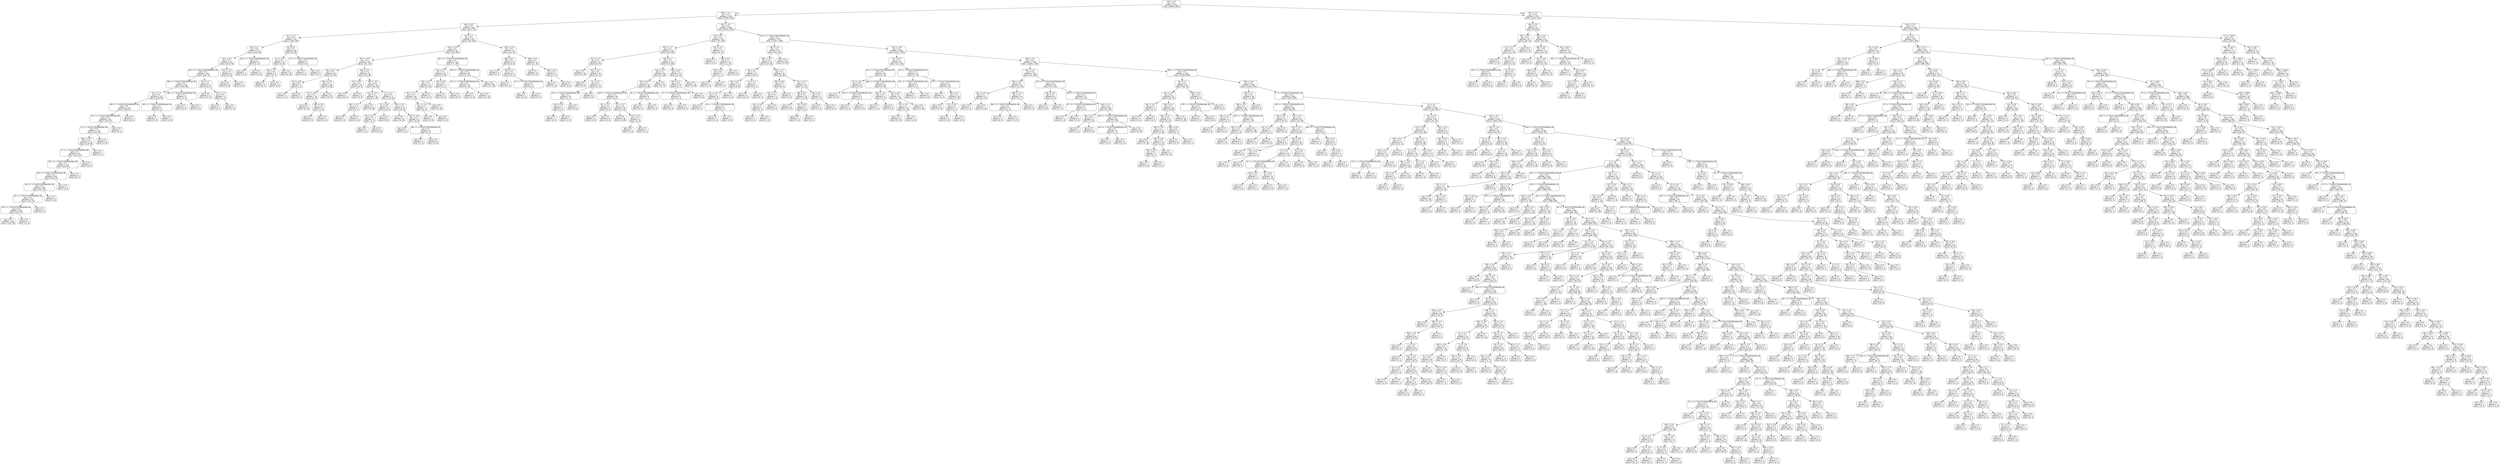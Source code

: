 digraph Tree {
node [shape=box, style="rounded", color="black", fontname=helvetica] ;
edge [fontname=helvetica] ;
0 [label="102 <= 4.5\ngini = 0.5\nsamples = 3412\nvalue = [2659, 2655]"] ;
1 [label="390 <= -4.7\ngini = 0.5\nsamples = 2339\nvalue = [1535, 2122]"] ;
0 -> 1 [labeldistance=2.5, labelangle=45, headlabel="True"] ;
2 [label="194 <= -6.3\ngini = 0.4\nsamples = 444\nvalue = [214, 471]"] ;
1 -> 2 ;
3 [label="34 <= -1.3\ngini = 0.5\nsamples = 197\nvalue = [160, 145]"] ;
2 -> 3 ;
4 [label="90 <= 1.1\ngini = 0.5\nsamples = 157\nvalue = [154, 90]"] ;
3 -> 4 ;
5 [label="136 <= -6.3\ngini = 0.4\nsamples = 151\nvalue = [152, 78]"] ;
4 -> 5 ;
6 [label="323 <= -1.7014117331926443e+38\ngini = 0.4\nsamples = 142\nvalue = [149, 70]"] ;
5 -> 6 ;
7 [label="384 <= -1.7014117331926443e+38\ngini = 0.5\nsamples = 128\nvalue = [130, 69]"] ;
6 -> 7 ;
8 [label="161 <= -1.2\ngini = 0.4\nsamples = 123\nvalue = [129, 60]"] ;
7 -> 8 ;
9 [label="338 <= -1.7014117331926443e+38\ngini = 0.4\nsamples = 120\nvalue = [128, 57]"] ;
8 -> 9 ;
10 [label="311 <= -1.7014117331926443e+38\ngini = 0.4\nsamples = 116\nvalue = [122, 57]"] ;
9 -> 10 ;
11 [label="0 <= -1.7014117331926443e+38\ngini = 0.4\nsamples = 115\nvalue = [122, 56]"] ;
10 -> 11 ;
12 [label="398 <= 11.9\ngini = 0.4\nsamples = 112\nvalue = [119, 56]"] ;
11 -> 12 ;
13 [label="17 <= -1.7014117331926443e+38\ngini = 0.4\nsamples = 111\nvalue = [119, 55]"] ;
12 -> 13 ;
14 [label="262 <= -1.7014117331926443e+38\ngini = 0.4\nsamples = 110\nvalue = [119, 53]"] ;
13 -> 14 ;
15 [label="236 <= -1.7014117331926443e+38\ngini = 0.4\nsamples = 109\nvalue = [119, 52]"] ;
14 -> 15 ;
16 [label="339 <= -1.7014117331926443e+38\ngini = 0.4\nsamples = 108\nvalue = [117, 52]"] ;
15 -> 16 ;
17 [label="29 <= -1.7014117331926443e+38\ngini = 0.4\nsamples = 107\nvalue = [115, 52]"] ;
16 -> 17 ;
18 [label="375 <= -1.7014117331926443e+38\ngini = 0.4\nsamples = 106\nvalue = [115, 51]"] ;
17 -> 18 ;
19 [label="gini = 0.4\nsamples = 105\nvalue = [115, 49]"] ;
18 -> 19 ;
20 [label="gini = 0.0\nsamples = 1\nvalue = [0, 2]"] ;
18 -> 20 ;
21 [label="gini = 0.0\nsamples = 1\nvalue = [0, 1]"] ;
17 -> 21 ;
22 [label="gini = 0.0\nsamples = 1\nvalue = [2, 0]"] ;
16 -> 22 ;
23 [label="gini = 0.0\nsamples = 1\nvalue = [2, 0]"] ;
15 -> 23 ;
24 [label="gini = 0.0\nsamples = 1\nvalue = [0, 1]"] ;
14 -> 24 ;
25 [label="gini = 0.0\nsamples = 1\nvalue = [0, 2]"] ;
13 -> 25 ;
26 [label="gini = 0.0\nsamples = 1\nvalue = [0, 1]"] ;
12 -> 26 ;
27 [label="gini = 0.0\nsamples = 3\nvalue = [3, 0]"] ;
11 -> 27 ;
28 [label="gini = 0.0\nsamples = 1\nvalue = [0, 1]"] ;
10 -> 28 ;
29 [label="gini = 0.0\nsamples = 4\nvalue = [6, 0]"] ;
9 -> 29 ;
30 [label="165 <= -1.7014117331926443e+38\ngini = 0.4\nsamples = 3\nvalue = [1, 3]"] ;
8 -> 30 ;
31 [label="gini = 0.0\nsamples = 2\nvalue = [0, 3]"] ;
30 -> 31 ;
32 [label="gini = 0.0\nsamples = 1\nvalue = [1, 0]"] ;
30 -> 32 ;
33 [label="286 <= -1.7014117331926443e+38\ngini = 0.2\nsamples = 5\nvalue = [1, 9]"] ;
7 -> 33 ;
34 [label="gini = 0.0\nsamples = 4\nvalue = [0, 9]"] ;
33 -> 34 ;
35 [label="gini = 0.0\nsamples = 1\nvalue = [1, 0]"] ;
33 -> 35 ;
36 [label="63 <= 1.4\ngini = 0.1\nsamples = 14\nvalue = [19, 1]"] ;
6 -> 36 ;
37 [label="gini = 0.0\nsamples = 11\nvalue = [17, 0]"] ;
36 -> 37 ;
38 [label="327 <= 1.5\ngini = 0.4\nsamples = 3\nvalue = [2, 1]"] ;
36 -> 38 ;
39 [label="gini = 0.0\nsamples = 1\nvalue = [0, 1]"] ;
38 -> 39 ;
40 [label="gini = 0.0\nsamples = 2\nvalue = [2, 0]"] ;
38 -> 40 ;
41 [label="373 <= -2.6\ngini = 0.4\nsamples = 9\nvalue = [3, 8]"] ;
5 -> 41 ;
42 [label="gini = 0.0\nsamples = 8\nvalue = [0, 8]"] ;
41 -> 42 ;
43 [label="gini = 0.0\nsamples = 1\nvalue = [3, 0]"] ;
41 -> 43 ;
44 [label="346 <= -1.7014117331926443e+38\ngini = 0.2\nsamples = 6\nvalue = [2, 12]"] ;
4 -> 44 ;
45 [label="gini = 0.0\nsamples = 1\nvalue = [2, 0]"] ;
44 -> 45 ;
46 [label="gini = 0.0\nsamples = 5\nvalue = [0, 12]"] ;
44 -> 46 ;
47 [label="29 <= 6.3\ngini = 0.2\nsamples = 40\nvalue = [6, 55]"] ;
3 -> 47 ;
48 [label="13 <= -0.5\ngini = 0.1\nsamples = 37\nvalue = [3, 52]"] ;
47 -> 48 ;
49 [label="48 <= -1.2\ngini = 0.4\nsamples = 6\nvalue = [3, 7]"] ;
48 -> 49 ;
50 [label="gini = 0.0\nsamples = 4\nvalue = [0, 7]"] ;
49 -> 50 ;
51 [label="gini = 0.0\nsamples = 2\nvalue = [3, 0]"] ;
49 -> 51 ;
52 [label="gini = 0.0\nsamples = 31\nvalue = [0, 45]"] ;
48 -> 52 ;
53 [label="21 <= -1.7014117331926443e+38\ngini = 0.5\nsamples = 3\nvalue = [3, 3]"] ;
47 -> 53 ;
54 [label="gini = 0.0\nsamples = 1\nvalue = [3, 0]"] ;
53 -> 54 ;
55 [label="gini = 0.0\nsamples = 2\nvalue = [0, 3]"] ;
53 -> 55 ;
56 [label="55 <= 1.4\ngini = 0.2\nsamples = 247\nvalue = [54, 326]"] ;
2 -> 56 ;
57 [label="242 <= -3.9\ngini = 0.2\nsamples = 221\nvalue = [40, 302]"] ;
56 -> 57 ;
58 [label="252 <= -5.0\ngini = 0.3\nsamples = 100\nvalue = [33, 115]"] ;
57 -> 58 ;
59 [label="84 <= -6.2\ngini = 0.1\nsamples = 50\nvalue = [4, 67]"] ;
58 -> 59 ;
60 [label="39 <= -2.8\ngini = 0.5\nsamples = 2\nvalue = [1, 1]"] ;
59 -> 60 ;
61 [label="gini = 0.0\nsamples = 1\nvalue = [1, 0]"] ;
60 -> 61 ;
62 [label="gini = 0.0\nsamples = 1\nvalue = [0, 1]"] ;
60 -> 62 ;
63 [label="295 <= -5.8\ngini = 0.1\nsamples = 48\nvalue = [3, 66]"] ;
59 -> 63 ;
64 [label="277 <= -5.9\ngini = 0.3\nsamples = 14\nvalue = [3, 14]"] ;
63 -> 64 ;
65 [label="gini = 0.0\nsamples = 8\nvalue = [0, 11]"] ;
64 -> 65 ;
66 [label="185 <= -5.8\ngini = 0.5\nsamples = 6\nvalue = [3, 3]"] ;
64 -> 66 ;
67 [label="gini = 0.0\nsamples = 3\nvalue = [0, 3]"] ;
66 -> 67 ;
68 [label="gini = 0.0\nsamples = 3\nvalue = [3, 0]"] ;
66 -> 68 ;
69 [label="gini = 0.0\nsamples = 34\nvalue = [0, 52]"] ;
63 -> 69 ;
70 [label="289 <= -5.2\ngini = 0.5\nsamples = 50\nvalue = [29, 48]"] ;
58 -> 70 ;
71 [label="217 <= 0.5\ngini = 0.4\nsamples = 10\nvalue = [13, 4]"] ;
70 -> 71 ;
72 [label="gini = 0.0\nsamples = 7\nvalue = [13, 0]"] ;
71 -> 72 ;
73 [label="gini = 0.0\nsamples = 3\nvalue = [0, 4]"] ;
71 -> 73 ;
74 [label="339 <= -5.0\ngini = 0.4\nsamples = 40\nvalue = [16, 44]"] ;
70 -> 74 ;
75 [label="272 <= -5.0\ngini = 0.1\nsamples = 13\nvalue = [1, 20]"] ;
74 -> 75 ;
76 [label="291 <= -5.1\ngini = 0.4\nsamples = 2\nvalue = [1, 2]"] ;
75 -> 76 ;
77 [label="gini = 0.0\nsamples = 1\nvalue = [0, 2]"] ;
76 -> 77 ;
78 [label="gini = 0.0\nsamples = 1\nvalue = [1, 0]"] ;
76 -> 78 ;
79 [label="gini = 0.0\nsamples = 11\nvalue = [0, 18]"] ;
75 -> 79 ;
80 [label="71 <= -4.7\ngini = 0.5\nsamples = 27\nvalue = [15, 24]"] ;
74 -> 80 ;
81 [label="21 <= -4.8\ngini = 0.4\nsamples = 11\nvalue = [10, 3]"] ;
80 -> 81 ;
82 [label="45 <= -5.0\ngini = 0.4\nsamples = 4\nvalue = [1, 3]"] ;
81 -> 82 ;
83 [label="gini = 0.0\nsamples = 1\nvalue = [1, 0]"] ;
82 -> 83 ;
84 [label="gini = 0.0\nsamples = 3\nvalue = [0, 3]"] ;
82 -> 84 ;
85 [label="gini = 0.0\nsamples = 7\nvalue = [9, 0]"] ;
81 -> 85 ;
86 [label="163 <= -4.3\ngini = 0.3\nsamples = 16\nvalue = [5, 21]"] ;
80 -> 86 ;
87 [label="gini = 0.0\nsamples = 8\nvalue = [0, 13]"] ;
86 -> 87 ;
88 [label="145 <= -3.8\ngini = 0.5\nsamples = 8\nvalue = [5, 8]"] ;
86 -> 88 ;
89 [label="gini = 0.0\nsamples = 2\nvalue = [4, 0]"] ;
88 -> 89 ;
90 [label="381 <= -1.7014117331926443e+38\ngini = 0.2\nsamples = 6\nvalue = [1, 8]"] ;
88 -> 90 ;
91 [label="gini = 0.0\nsamples = 1\nvalue = [1, 0]"] ;
90 -> 91 ;
92 [label="gini = 0.0\nsamples = 5\nvalue = [0, 8]"] ;
90 -> 92 ;
93 [label="367 <= -1.7014117331926443e+38\ngini = 0.1\nsamples = 121\nvalue = [7, 187]"] ;
57 -> 93 ;
94 [label="370 <= -1.1\ngini = 0.2\nsamples = 25\nvalue = [5, 36]"] ;
93 -> 94 ;
95 [label="165 <= 1.4\ngini = 0.1\nsamples = 21\nvalue = [2, 34]"] ;
94 -> 95 ;
96 [label="69 <= -1.3\ngini = 0.1\nsamples = 20\nvalue = [1, 34]"] ;
95 -> 96 ;
97 [label="157 <= -1.4\ngini = 0.3\nsamples = 3\nvalue = [1, 4]"] ;
96 -> 97 ;
98 [label="gini = 0.0\nsamples = 2\nvalue = [0, 4]"] ;
97 -> 98 ;
99 [label="gini = 0.0\nsamples = 1\nvalue = [1, 0]"] ;
97 -> 99 ;
100 [label="gini = 0.0\nsamples = 17\nvalue = [0, 30]"] ;
96 -> 100 ;
101 [label="gini = 0.0\nsamples = 1\nvalue = [1, 0]"] ;
95 -> 101 ;
102 [label="370 <= 0.8\ngini = 0.5\nsamples = 4\nvalue = [3, 2]"] ;
94 -> 102 ;
103 [label="gini = 0.0\nsamples = 2\nvalue = [3, 0]"] ;
102 -> 103 ;
104 [label="gini = 0.0\nsamples = 2\nvalue = [0, 2]"] ;
102 -> 104 ;
105 [label="309 <= -1.7014117331926443e+38\ngini = 0.0\nsamples = 96\nvalue = [2, 151]"] ;
93 -> 105 ;
106 [label="215 <= -1.7014117331926443e+38\ngini = 0.2\nsamples = 12\nvalue = [2, 19]"] ;
105 -> 106 ;
107 [label="gini = 0.0\nsamples = 1\nvalue = [2, 0]"] ;
106 -> 107 ;
108 [label="gini = 0.0\nsamples = 11\nvalue = [0, 19]"] ;
106 -> 108 ;
109 [label="gini = 0.0\nsamples = 84\nvalue = [0, 132]"] ;
105 -> 109 ;
110 [label="378 <= 1.8\ngini = 0.5\nsamples = 26\nvalue = [14, 24]"] ;
56 -> 110 ;
111 [label="288 <= 0.7\ngini = 0.5\nsamples = 15\nvalue = [13, 9]"] ;
110 -> 111 ;
112 [label="gini = 0.0\nsamples = 6\nvalue = [0, 7]"] ;
111 -> 112 ;
113 [label="378 <= 1.2\ngini = 0.2\nsamples = 9\nvalue = [13, 2]"] ;
111 -> 113 ;
114 [label="gini = 0.0\nsamples = 7\nvalue = [11, 0]"] ;
113 -> 114 ;
115 [label="51 <= -1.7014117331926443e+38\ngini = 0.5\nsamples = 2\nvalue = [2, 2]"] ;
113 -> 115 ;
116 [label="gini = 0.0\nsamples = 1\nvalue = [2, 0]"] ;
115 -> 116 ;
117 [label="gini = 0.0\nsamples = 1\nvalue = [0, 2]"] ;
115 -> 117 ;
118 [label="360 <= 3.5\ngini = 0.1\nsamples = 11\nvalue = [1, 15]"] ;
110 -> 118 ;
119 [label="gini = 0.0\nsamples = 8\nvalue = [0, 13]"] ;
118 -> 119 ;
120 [label="185 <= 4.0\ngini = 0.4\nsamples = 3\nvalue = [1, 2]"] ;
118 -> 120 ;
121 [label="gini = 0.0\nsamples = 1\nvalue = [1, 0]"] ;
120 -> 121 ;
122 [label="gini = 0.0\nsamples = 2\nvalue = [0, 2]"] ;
120 -> 122 ;
123 [label="263 <= -4.7\ngini = 0.5\nsamples = 1895\nvalue = [1321, 1651]"] ;
1 -> 123 ;
124 [label="176 <= 4.1\ngini = 0.2\nsamples = 152\nvalue = [24, 205]"] ;
123 -> 124 ;
125 [label="392 <= -2.7\ngini = 0.2\nsamples = 140\nvalue = [19, 192]"] ;
124 -> 125 ;
126 [label="371 <= -4.1\ngini = 0.4\nsamples = 27\nvalue = [9, 29]"] ;
125 -> 126 ;
127 [label="gini = 0.0\nsamples = 11\nvalue = [0, 18]"] ;
126 -> 127 ;
128 [label="80 <= -4.1\ngini = 0.5\nsamples = 16\nvalue = [9, 11]"] ;
126 -> 128 ;
129 [label="gini = 0.0\nsamples = 3\nvalue = [5, 0]"] ;
128 -> 129 ;
130 [label="32 <= 0.5\ngini = 0.4\nsamples = 13\nvalue = [4, 11]"] ;
128 -> 130 ;
131 [label="52 <= -1.7014117331926443e+38\ngini = 0.2\nsamples = 10\nvalue = [1, 11]"] ;
130 -> 131 ;
132 [label="319 <= -3.6\ngini = 0.4\nsamples = 3\nvalue = [1, 2]"] ;
131 -> 132 ;
133 [label="gini = 0.0\nsamples = 2\nvalue = [0, 2]"] ;
132 -> 133 ;
134 [label="gini = 0.0\nsamples = 1\nvalue = [1, 0]"] ;
132 -> 134 ;
135 [label="gini = 0.0\nsamples = 7\nvalue = [0, 9]"] ;
131 -> 135 ;
136 [label="gini = 0.0\nsamples = 3\nvalue = [3, 0]"] ;
130 -> 136 ;
137 [label="148 <= 1.1\ngini = 0.1\nsamples = 113\nvalue = [10, 163]"] ;
125 -> 137 ;
138 [label="118 <= -0.3\ngini = 0.1\nsamples = 90\nvalue = [5, 130]"] ;
137 -> 138 ;
139 [label="207 <= 0.4\ngini = 0.1\nsamples = 43\nvalue = [5, 58]"] ;
138 -> 139 ;
140 [label="328 <= -1.7014117331926443e+38\ngini = 0.1\nsamples = 40\nvalue = [3, 57]"] ;
139 -> 140 ;
141 [label="81 <= -1.0\ngini = 0.4\nsamples = 6\nvalue = [2, 5]"] ;
140 -> 141 ;
142 [label="gini = 0.0\nsamples = 2\nvalue = [2, 0]"] ;
141 -> 142 ;
143 [label="gini = 0.0\nsamples = 4\nvalue = [0, 5]"] ;
141 -> 143 ;
144 [label="97 <= -0.3\ngini = 0.0\nsamples = 34\nvalue = [1, 52]"] ;
140 -> 144 ;
145 [label="gini = 0.0\nsamples = 30\nvalue = [0, 49]"] ;
144 -> 145 ;
146 [label="273 <= -0.4\ngini = 0.4\nsamples = 4\nvalue = [1, 3]"] ;
144 -> 146 ;
147 [label="gini = 0.0\nsamples = 1\nvalue = [1, 0]"] ;
146 -> 147 ;
148 [label="gini = 0.0\nsamples = 3\nvalue = [0, 3]"] ;
146 -> 148 ;
149 [label="92 <= -1.7014117331926443e+38\ngini = 0.4\nsamples = 3\nvalue = [2, 1]"] ;
139 -> 149 ;
150 [label="gini = 0.0\nsamples = 1\nvalue = [0, 1]"] ;
149 -> 150 ;
151 [label="gini = 0.0\nsamples = 2\nvalue = [2, 0]"] ;
149 -> 151 ;
152 [label="gini = 0.0\nsamples = 47\nvalue = [0, 72]"] ;
138 -> 152 ;
153 [label="364 <= 1.9\ngini = 0.2\nsamples = 23\nvalue = [5, 33]"] ;
137 -> 153 ;
154 [label="249 <= 1.2\ngini = 0.5\nsamples = 10\nvalue = [5, 7]"] ;
153 -> 154 ;
155 [label="57 <= -1.7014117331926443e+38\ngini = 0.3\nsamples = 5\nvalue = [5, 1]"] ;
154 -> 155 ;
156 [label="gini = 0.0\nsamples = 1\nvalue = [0, 1]"] ;
155 -> 156 ;
157 [label="gini = 0.0\nsamples = 4\nvalue = [5, 0]"] ;
155 -> 157 ;
158 [label="gini = 0.0\nsamples = 5\nvalue = [0, 6]"] ;
154 -> 158 ;
159 [label="gini = 0.0\nsamples = 13\nvalue = [0, 26]"] ;
153 -> 159 ;
160 [label="135 <= 4.2\ngini = 0.4\nsamples = 12\nvalue = [5, 13]"] ;
124 -> 160 ;
161 [label="gini = 0.0\nsamples = 2\nvalue = [4, 0]"] ;
160 -> 161 ;
162 [label="289 <= 3.2\ngini = 0.1\nsamples = 10\nvalue = [1, 13]"] ;
160 -> 162 ;
163 [label="238 <= 3.4\ngini = 0.5\nsamples = 2\nvalue = [1, 1]"] ;
162 -> 163 ;
164 [label="gini = 0.0\nsamples = 1\nvalue = [1, 0]"] ;
163 -> 164 ;
165 [label="gini = 0.0\nsamples = 1\nvalue = [0, 1]"] ;
163 -> 165 ;
166 [label="gini = 0.0\nsamples = 8\nvalue = [0, 12]"] ;
162 -> 166 ;
167 [label="145 <= -1.7014117331926443e+38\ngini = 0.5\nsamples = 1743\nvalue = [1297, 1446]"] ;
123 -> 167 ;
168 [label="140 <= -0.1\ngini = 0.2\nsamples = 97\nvalue = [24, 142]"] ;
167 -> 168 ;
169 [label="180 <= -1.5\ngini = 0.5\nsamples = 49\nvalue = [24, 45]"] ;
168 -> 169 ;
170 [label="48 <= -3.7\ngini = 0.4\nsamples = 17\nvalue = [18, 9]"] ;
169 -> 170 ;
171 [label="221 <= 0.4\ngini = 0.4\nsamples = 10\nvalue = [4, 8]"] ;
170 -> 171 ;
172 [label="43 <= -4.3\ngini = 0.3\nsamples = 8\nvalue = [2, 8]"] ;
171 -> 172 ;
173 [label="gini = 0.0\nsamples = 5\nvalue = [0, 7]"] ;
172 -> 173 ;
174 [label="24 <= -1.7014117331926443e+38\ngini = 0.4\nsamples = 3\nvalue = [2, 1]"] ;
172 -> 174 ;
175 [label="gini = 0.0\nsamples = 1\nvalue = [0, 1]"] ;
174 -> 175 ;
176 [label="gini = 0.0\nsamples = 2\nvalue = [2, 0]"] ;
174 -> 176 ;
177 [label="gini = 0.0\nsamples = 2\nvalue = [2, 0]"] ;
171 -> 177 ;
178 [label="0 <= -1.7\ngini = 0.1\nsamples = 7\nvalue = [14, 1]"] ;
170 -> 178 ;
179 [label="gini = 0.0\nsamples = 6\nvalue = [14, 0]"] ;
178 -> 179 ;
180 [label="gini = 0.0\nsamples = 1\nvalue = [0, 1]"] ;
178 -> 180 ;
181 [label="330 <= -1.7\ngini = 0.2\nsamples = 32\nvalue = [6, 36]"] ;
169 -> 181 ;
182 [label="385 <= -0.6\ngini = 0.5\nsamples = 7\nvalue = [4, 5]"] ;
181 -> 182 ;
183 [label="141 <= -1.1\ngini = 0.3\nsamples = 5\nvalue = [1, 5]"] ;
182 -> 183 ;
184 [label="314 <= -3.0\ngini = 0.5\nsamples = 2\nvalue = [1, 1]"] ;
183 -> 184 ;
185 [label="gini = 0.0\nsamples = 1\nvalue = [0, 1]"] ;
184 -> 185 ;
186 [label="gini = 0.0\nsamples = 1\nvalue = [1, 0]"] ;
184 -> 186 ;
187 [label="gini = 0.0\nsamples = 3\nvalue = [0, 4]"] ;
183 -> 187 ;
188 [label="gini = 0.0\nsamples = 2\nvalue = [3, 0]"] ;
182 -> 188 ;
189 [label="141 <= -0.2\ngini = 0.1\nsamples = 25\nvalue = [2, 31]"] ;
181 -> 189 ;
190 [label="168 <= 0.3\ngini = 0.1\nsamples = 23\nvalue = [1, 29]"] ;
189 -> 190 ;
191 [label="gini = 0.0\nsamples = 21\nvalue = [0, 27]"] ;
190 -> 191 ;
192 [label="321 <= 0.8\ngini = 0.4\nsamples = 2\nvalue = [1, 2]"] ;
190 -> 192 ;
193 [label="gini = 0.0\nsamples = 1\nvalue = [1, 0]"] ;
192 -> 193 ;
194 [label="gini = 0.0\nsamples = 1\nvalue = [0, 2]"] ;
192 -> 194 ;
195 [label="84 <= 0.2\ngini = 0.4\nsamples = 2\nvalue = [1, 2]"] ;
189 -> 195 ;
196 [label="gini = 0.0\nsamples = 1\nvalue = [1, 0]"] ;
195 -> 196 ;
197 [label="gini = 0.0\nsamples = 1\nvalue = [0, 2]"] ;
195 -> 197 ;
198 [label="gini = 0.0\nsamples = 48\nvalue = [0, 97]"] ;
168 -> 198 ;
199 [label="332 <= -4.8\ngini = 0.5\nsamples = 1646\nvalue = [1273, 1304]"] ;
167 -> 199 ;
200 [label="172 <= 0.5\ngini = 0.2\nsamples = 82\nvalue = [12, 118]"] ;
199 -> 200 ;
201 [label="82 <= -1.7014117331926443e+38\ngini = 0.1\nsamples = 60\nvalue = [5, 93]"] ;
200 -> 201 ;
202 [label="221 <= -0.8\ngini = 0.4\nsamples = 8\nvalue = [3, 9]"] ;
201 -> 202 ;
203 [label="gini = 0.0\nsamples = 5\nvalue = [0, 8]"] ;
202 -> 203 ;
204 [label="184 <= -1.7014117331926443e+38\ngini = 0.4\nsamples = 3\nvalue = [3, 1]"] ;
202 -> 204 ;
205 [label="gini = 0.0\nsamples = 1\nvalue = [0, 1]"] ;
204 -> 205 ;
206 [label="gini = 0.0\nsamples = 2\nvalue = [3, 0]"] ;
204 -> 206 ;
207 [label="369 <= -1.7014117331926443e+38\ngini = 0.0\nsamples = 52\nvalue = [2, 84]"] ;
201 -> 207 ;
208 [label="362 <= -1.3\ngini = 0.3\nsamples = 5\nvalue = [1, 5]"] ;
207 -> 208 ;
209 [label="gini = 0.0\nsamples = 1\nvalue = [1, 0]"] ;
208 -> 209 ;
210 [label="gini = 0.0\nsamples = 4\nvalue = [0, 5]"] ;
208 -> 210 ;
211 [label="102 <= -2.6\ngini = 0.0\nsamples = 47\nvalue = [1, 79]"] ;
207 -> 211 ;
212 [label="54 <= -2.9\ngini = 0.1\nsamples = 10\nvalue = [1, 19]"] ;
211 -> 212 ;
213 [label="gini = 0.0\nsamples = 9\nvalue = [0, 19]"] ;
212 -> 213 ;
214 [label="gini = 0.0\nsamples = 1\nvalue = [1, 0]"] ;
212 -> 214 ;
215 [label="gini = 0.0\nsamples = 37\nvalue = [0, 60]"] ;
211 -> 215 ;
216 [label="219 <= -1.7014117331926443e+38\ngini = 0.3\nsamples = 22\nvalue = [7, 25]"] ;
200 -> 216 ;
217 [label="311 <= -1.7014117331926443e+38\ngini = 0.3\nsamples = 3\nvalue = [4, 1]"] ;
216 -> 217 ;
218 [label="gini = 0.0\nsamples = 1\nvalue = [0, 1]"] ;
217 -> 218 ;
219 [label="gini = 0.0\nsamples = 2\nvalue = [4, 0]"] ;
217 -> 219 ;
220 [label="25 <= -1.7014117331926443e+38\ngini = 0.2\nsamples = 19\nvalue = [3, 24]"] ;
216 -> 220 ;
221 [label="gini = 0.0\nsamples = 1\nvalue = [1, 0]"] ;
220 -> 221 ;
222 [label="195 <= 1.1\ngini = 0.1\nsamples = 18\nvalue = [2, 24]"] ;
220 -> 222 ;
223 [label="gini = 0.0\nsamples = 11\nvalue = [0, 17]"] ;
222 -> 223 ;
224 [label="172 <= 2.6\ngini = 0.3\nsamples = 7\nvalue = [2, 7]"] ;
222 -> 224 ;
225 [label="gini = 0.0\nsamples = 2\nvalue = [2, 0]"] ;
224 -> 225 ;
226 [label="gini = 0.0\nsamples = 5\nvalue = [0, 7]"] ;
224 -> 226 ;
227 [label="399 <= -4.7\ngini = 0.5\nsamples = 1564\nvalue = [1261, 1186]"] ;
199 -> 227 ;
228 [label="325 <= -1.1\ngini = 0.2\nsamples = 102\nvalue = [23, 140]"] ;
227 -> 228 ;
229 [label="384 <= -3.9\ngini = 0.5\nsamples = 22\nvalue = [12, 20]"] ;
228 -> 229 ;
230 [label="321 <= -4.5\ngini = 0.1\nsamples = 8\nvalue = [1, 13]"] ;
229 -> 230 ;
231 [label="gini = 0.0\nsamples = 1\nvalue = [1, 0]"] ;
230 -> 231 ;
232 [label="gini = 0.0\nsamples = 7\nvalue = [0, 13]"] ;
230 -> 232 ;
233 [label="396 <= -1.4\ngini = 0.5\nsamples = 14\nvalue = [11, 7]"] ;
229 -> 233 ;
234 [label="280 <= -1.7014117331926443e+38\ngini = 0.3\nsamples = 11\nvalue = [11, 3]"] ;
233 -> 234 ;
235 [label="gini = 0.0\nsamples = 3\nvalue = [0, 3]"] ;
234 -> 235 ;
236 [label="gini = 0.0\nsamples = 8\nvalue = [11, 0]"] ;
234 -> 236 ;
237 [label="gini = 0.0\nsamples = 3\nvalue = [0, 4]"] ;
233 -> 237 ;
238 [label="132 <= -1.7014117331926443e+38\ngini = 0.2\nsamples = 80\nvalue = [11, 120]"] ;
228 -> 238 ;
239 [label="250 <= -0.4\ngini = 0.5\nsamples = 9\nvalue = [7, 8]"] ;
238 -> 239 ;
240 [label="gini = 0.0\nsamples = 5\nvalue = [0, 8]"] ;
239 -> 240 ;
241 [label="gini = 0.0\nsamples = 4\nvalue = [7, 0]"] ;
239 -> 241 ;
242 [label="138 <= -1.7014117331926443e+38\ngini = 0.1\nsamples = 71\nvalue = [4, 112]"] ;
238 -> 242 ;
243 [label="317 <= -1.7014117331926443e+38\ngini = 0.4\nsamples = 5\nvalue = [2, 5]"] ;
242 -> 243 ;
244 [label="gini = 0.0\nsamples = 1\nvalue = [2, 0]"] ;
243 -> 244 ;
245 [label="gini = 0.0\nsamples = 4\nvalue = [0, 5]"] ;
243 -> 245 ;
246 [label="364 <= -1.1\ngini = 0.0\nsamples = 66\nvalue = [2, 107]"] ;
242 -> 246 ;
247 [label="249 <= 0.3\ngini = 0.2\nsamples = 6\nvalue = [1, 6]"] ;
246 -> 247 ;
248 [label="gini = 0.0\nsamples = 1\nvalue = [1, 0]"] ;
247 -> 248 ;
249 [label="gini = 0.0\nsamples = 5\nvalue = [0, 6]"] ;
247 -> 249 ;
250 [label="318 <= -1.7014117331926443e+38\ngini = 0.0\nsamples = 60\nvalue = [1, 101]"] ;
246 -> 250 ;
251 [label="374 <= -1.7014117331926443e+38\ngini = 0.2\nsamples = 9\nvalue = [1, 11]"] ;
250 -> 251 ;
252 [label="gini = 0.0\nsamples = 1\nvalue = [1, 0]"] ;
251 -> 252 ;
253 [label="gini = 0.0\nsamples = 8\nvalue = [0, 11]"] ;
251 -> 253 ;
254 [label="gini = 0.0\nsamples = 51\nvalue = [0, 90]"] ;
250 -> 254 ;
255 [label="382 <= -1.7014117331926443e+38\ngini = 0.5\nsamples = 1462\nvalue = [1238, 1046]"] ;
227 -> 255 ;
256 [label="44 <= 1.1\ngini = 0.3\nsamples = 62\nvalue = [18, 74]"] ;
255 -> 256 ;
257 [label="267 <= -3.9\ngini = 0.2\nsamples = 53\nvalue = [10, 70]"] ;
256 -> 257 ;
258 [label="89 <= -1.0\ngini = 0.3\nsamples = 5\nvalue = [4, 1]"] ;
257 -> 258 ;
259 [label="gini = 0.0\nsamples = 4\nvalue = [4, 0]"] ;
258 -> 259 ;
260 [label="gini = 0.0\nsamples = 1\nvalue = [0, 1]"] ;
258 -> 260 ;
261 [label="292 <= 0.2\ngini = 0.1\nsamples = 48\nvalue = [6, 69]"] ;
257 -> 261 ;
262 [label="295 <= -0.1\ngini = 0.3\nsamples = 22\nvalue = [6, 31]"] ;
261 -> 262 ;
263 [label="258 <= -1.8\ngini = 0.2\nsamples = 19\nvalue = [3, 30]"] ;
262 -> 263 ;
264 [label="gini = 0.0\nsamples = 9\nvalue = [0, 18]"] ;
263 -> 264 ;
265 [label="196 <= -0.6\ngini = 0.3\nsamples = 10\nvalue = [3, 12]"] ;
263 -> 265 ;
266 [label="105 <= -0.4\ngini = 0.4\nsamples = 4\nvalue = [3, 1]"] ;
265 -> 266 ;
267 [label="gini = 0.0\nsamples = 3\nvalue = [3, 0]"] ;
266 -> 267 ;
268 [label="gini = 0.0\nsamples = 1\nvalue = [0, 1]"] ;
266 -> 268 ;
269 [label="gini = 0.0\nsamples = 6\nvalue = [0, 11]"] ;
265 -> 269 ;
270 [label="383 <= 0.0\ngini = 0.4\nsamples = 3\nvalue = [3, 1]"] ;
262 -> 270 ;
271 [label="gini = 0.0\nsamples = 2\nvalue = [3, 0]"] ;
270 -> 271 ;
272 [label="gini = 0.0\nsamples = 1\nvalue = [0, 1]"] ;
270 -> 272 ;
273 [label="gini = 0.0\nsamples = 26\nvalue = [0, 38]"] ;
261 -> 273 ;
274 [label="386 <= 3.3\ngini = 0.4\nsamples = 9\nvalue = [8, 4]"] ;
256 -> 274 ;
275 [label="270 <= -1.7014117331926443e+38\ngini = 0.2\nsamples = 6\nvalue = [8, 1]"] ;
274 -> 275 ;
276 [label="gini = 0.0\nsamples = 1\nvalue = [0, 1]"] ;
275 -> 276 ;
277 [label="gini = 0.0\nsamples = 5\nvalue = [8, 0]"] ;
275 -> 277 ;
278 [label="gini = 0.0\nsamples = 3\nvalue = [0, 3]"] ;
274 -> 278 ;
279 [label="305 <= -4.6\ngini = 0.5\nsamples = 1400\nvalue = [1220, 972]"] ;
255 -> 279 ;
280 [label="340 <= 3.1\ngini = 0.2\nsamples = 36\nvalue = [5, 46]"] ;
279 -> 280 ;
281 [label="390 <= -2.3\ngini = 0.1\nsamples = 34\nvalue = [3, 46]"] ;
280 -> 281 ;
282 [label="345 <= -2.1\ngini = 0.5\nsamples = 4\nvalue = [2, 3]"] ;
281 -> 282 ;
283 [label="gini = 0.0\nsamples = 3\nvalue = [0, 3]"] ;
282 -> 283 ;
284 [label="gini = 0.0\nsamples = 1\nvalue = [2, 0]"] ;
282 -> 284 ;
285 [label="302 <= -1.7014117331926443e+38\ngini = 0.0\nsamples = 30\nvalue = [1, 43]"] ;
281 -> 285 ;
286 [label="182 <= -0.4\ngini = 0.3\nsamples = 4\nvalue = [1, 4]"] ;
285 -> 286 ;
287 [label="gini = 0.0\nsamples = 1\nvalue = [1, 0]"] ;
286 -> 287 ;
288 [label="gini = 0.0\nsamples = 3\nvalue = [0, 4]"] ;
286 -> 288 ;
289 [label="gini = 0.0\nsamples = 26\nvalue = [0, 39]"] ;
285 -> 289 ;
290 [label="gini = 0.0\nsamples = 2\nvalue = [2, 0]"] ;
280 -> 290 ;
291 [label="5 <= -1.7014117331926443e+38\ngini = 0.5\nsamples = 1364\nvalue = [1215, 926]"] ;
279 -> 291 ;
292 [label="150 <= -1.7014117331926443e+38\ngini = 0.4\nsamples = 69\nvalue = [28, 89]"] ;
291 -> 292 ;
293 [label="128 <= -0.2\ngini = 0.4\nsamples = 9\nvalue = [14, 5]"] ;
292 -> 293 ;
294 [label="241 <= -3.5\ngini = 0.1\nsamples = 7\nvalue = [14, 1]"] ;
293 -> 294 ;
295 [label="gini = 0.0\nsamples = 1\nvalue = [0, 1]"] ;
294 -> 295 ;
296 [label="gini = 0.0\nsamples = 6\nvalue = [14, 0]"] ;
294 -> 296 ;
297 [label="gini = 0.0\nsamples = 2\nvalue = [0, 4]"] ;
293 -> 297 ;
298 [label="135 <= 1.4\ngini = 0.2\nsamples = 60\nvalue = [14, 84]"] ;
292 -> 298 ;
299 [label="235 <= -3.4\ngini = 0.2\nsamples = 53\nvalue = [8, 82]"] ;
298 -> 299 ;
300 [label="55 <= -3.4\ngini = 0.5\nsamples = 8\nvalue = [4, 7]"] ;
299 -> 300 ;
301 [label="gini = 0.0\nsamples = 4\nvalue = [0, 6]"] ;
300 -> 301 ;
302 [label="234 <= -2.3\ngini = 0.3\nsamples = 4\nvalue = [4, 1]"] ;
300 -> 302 ;
303 [label="gini = 0.0\nsamples = 3\nvalue = [4, 0]"] ;
302 -> 303 ;
304 [label="gini = 0.0\nsamples = 1\nvalue = [0, 1]"] ;
302 -> 304 ;
305 [label="395 <= 0.9\ngini = 0.1\nsamples = 45\nvalue = [4, 75]"] ;
299 -> 305 ;
306 [label="77 <= -0.4\ngini = 0.1\nsamples = 42\nvalue = [3, 73]"] ;
305 -> 306 ;
307 [label="22 <= -1.7014117331926443e+38\ngini = 0.2\nsamples = 15\nvalue = [3, 23]"] ;
306 -> 307 ;
308 [label="99 <= -0.2\ngini = 0.4\nsamples = 3\nvalue = [2, 1]"] ;
307 -> 308 ;
309 [label="gini = 0.0\nsamples = 2\nvalue = [2, 0]"] ;
308 -> 309 ;
310 [label="gini = 0.0\nsamples = 1\nvalue = [0, 1]"] ;
308 -> 310 ;
311 [label="97 <= 0.3\ngini = 0.1\nsamples = 12\nvalue = [1, 22]"] ;
307 -> 311 ;
312 [label="gini = 0.0\nsamples = 11\nvalue = [0, 22]"] ;
311 -> 312 ;
313 [label="gini = 0.0\nsamples = 1\nvalue = [1, 0]"] ;
311 -> 313 ;
314 [label="gini = 0.0\nsamples = 27\nvalue = [0, 50]"] ;
306 -> 314 ;
315 [label="34 <= 0.4\ngini = 0.4\nsamples = 3\nvalue = [1, 2]"] ;
305 -> 315 ;
316 [label="gini = 0.0\nsamples = 2\nvalue = [0, 2]"] ;
315 -> 316 ;
317 [label="gini = 0.0\nsamples = 1\nvalue = [1, 0]"] ;
315 -> 317 ;
318 [label="300 <= -1.7014117331926443e+38\ngini = 0.4\nsamples = 7\nvalue = [6, 2]"] ;
298 -> 318 ;
319 [label="gini = 0.0\nsamples = 1\nvalue = [0, 1]"] ;
318 -> 319 ;
320 [label="128 <= 3.2\ngini = 0.2\nsamples = 6\nvalue = [6, 1]"] ;
318 -> 320 ;
321 [label="gini = 0.0\nsamples = 4\nvalue = [5, 0]"] ;
320 -> 321 ;
322 [label="154 <= 8.1\ngini = 0.5\nsamples = 2\nvalue = [1, 1]"] ;
320 -> 322 ;
323 [label="gini = 0.0\nsamples = 1\nvalue = [0, 1]"] ;
322 -> 323 ;
324 [label="gini = 0.0\nsamples = 1\nvalue = [1, 0]"] ;
322 -> 324 ;
325 [label="11 <= -5.1\ngini = 0.5\nsamples = 1295\nvalue = [1187, 837]"] ;
291 -> 325 ;
326 [label="341 <= 1.8\ngini = 0.4\nsamples = 66\nvalue = [24, 73]"] ;
325 -> 326 ;
327 [label="179 <= -4.5\ngini = 0.3\nsamples = 57\nvalue = [15, 69]"] ;
326 -> 327 ;
328 [label="329 <= 0.5\ngini = 0.5\nsamples = 12\nvalue = [10, 11]"] ;
327 -> 328 ;
329 [label="219 <= -4.2\ngini = 0.4\nsamples = 9\nvalue = [4, 11]"] ;
328 -> 329 ;
330 [label="275 <= -1.7014117331926443e+38\ngini = 0.3\nsamples = 4\nvalue = [4, 1]"] ;
329 -> 330 ;
331 [label="gini = 0.0\nsamples = 1\nvalue = [0, 1]"] ;
330 -> 331 ;
332 [label="gini = 0.0\nsamples = 3\nvalue = [4, 0]"] ;
330 -> 332 ;
333 [label="gini = 0.0\nsamples = 5\nvalue = [0, 10]"] ;
329 -> 333 ;
334 [label="gini = 0.0\nsamples = 3\nvalue = [6, 0]"] ;
328 -> 334 ;
335 [label="168 <= 1.1\ngini = 0.1\nsamples = 45\nvalue = [5, 58]"] ;
327 -> 335 ;
336 [label="57 <= 1.4\ngini = 0.1\nsamples = 35\nvalue = [2, 47]"] ;
335 -> 336 ;
337 [label="361 <= -2.8\ngini = 0.0\nsamples = 33\nvalue = [1, 45]"] ;
336 -> 337 ;
338 [label="55 <= -3.4\ngini = 0.3\nsamples = 3\nvalue = [1, 5]"] ;
337 -> 338 ;
339 [label="gini = 0.0\nsamples = 2\nvalue = [0, 5]"] ;
338 -> 339 ;
340 [label="gini = 0.0\nsamples = 1\nvalue = [1, 0]"] ;
338 -> 340 ;
341 [label="gini = 0.0\nsamples = 30\nvalue = [0, 40]"] ;
337 -> 341 ;
342 [label="26 <= 1.9\ngini = 0.4\nsamples = 2\nvalue = [1, 2]"] ;
336 -> 342 ;
343 [label="gini = 0.0\nsamples = 1\nvalue = [1, 0]"] ;
342 -> 343 ;
344 [label="gini = 0.0\nsamples = 1\nvalue = [0, 2]"] ;
342 -> 344 ;
345 [label="291 <= 0.1\ngini = 0.3\nsamples = 10\nvalue = [3, 11]"] ;
335 -> 345 ;
346 [label="gini = 0.0\nsamples = 2\nvalue = [3, 0]"] ;
345 -> 346 ;
347 [label="gini = 0.0\nsamples = 8\nvalue = [0, 11]"] ;
345 -> 347 ;
348 [label="153 <= 2.9\ngini = 0.4\nsamples = 9\nvalue = [9, 4]"] ;
326 -> 348 ;
349 [label="292 <= 0.9\ngini = 0.3\nsamples = 7\nvalue = [9, 2]"] ;
348 -> 349 ;
350 [label="gini = 0.0\nsamples = 2\nvalue = [0, 2]"] ;
349 -> 350 ;
351 [label="gini = 0.0\nsamples = 5\nvalue = [9, 0]"] ;
349 -> 351 ;
352 [label="gini = 0.0\nsamples = 2\nvalue = [0, 2]"] ;
348 -> 352 ;
353 [label="140 <= -5.1\ngini = 0.5\nsamples = 1229\nvalue = [1163, 764]"] ;
325 -> 353 ;
354 [label="192 <= -1.4\ngini = 0.4\nsamples = 39\nvalue = [15, 51]"] ;
353 -> 354 ;
355 [label="71 <= -2.9\ngini = 0.5\nsamples = 9\nvalue = [10, 6]"] ;
354 -> 355 ;
356 [label="gini = 0.0\nsamples = 4\nvalue = [0, 6]"] ;
355 -> 356 ;
357 [label="gini = 0.0\nsamples = 5\nvalue = [10, 0]"] ;
355 -> 357 ;
358 [label="261 <= 5.0\ngini = 0.2\nsamples = 30\nvalue = [5, 45]"] ;
354 -> 358 ;
359 [label="0 <= 1.2\ngini = 0.1\nsamples = 28\nvalue = [3, 45]"] ;
358 -> 359 ;
360 [label="gini = 0.0\nsamples = 21\nvalue = [0, 37]"] ;
359 -> 360 ;
361 [label="252 <= 1.6\ngini = 0.4\nsamples = 7\nvalue = [3, 8]"] ;
359 -> 361 ;
362 [label="gini = 0.0\nsamples = 2\nvalue = [3, 0]"] ;
361 -> 362 ;
363 [label="gini = 0.0\nsamples = 5\nvalue = [0, 8]"] ;
361 -> 363 ;
364 [label="gini = 0.0\nsamples = 2\nvalue = [2, 0]"] ;
358 -> 364 ;
365 [label="250 <= -1.7014117331926443e+38\ngini = 0.5\nsamples = 1190\nvalue = [1148, 713]"] ;
353 -> 365 ;
366 [label="235 <= 1.2\ngini = 0.4\nsamples = 32\nvalue = [13, 42]"] ;
365 -> 366 ;
367 [label="215 <= -0.2\ngini = 0.3\nsamples = 28\nvalue = [8, 39]"] ;
366 -> 367 ;
368 [label="208 <= -0.5\ngini = 0.4\nsamples = 16\nvalue = [8, 20]"] ;
367 -> 368 ;
369 [label="319 <= -0.2\ngini = 0.3\nsamples = 14\nvalue = [5, 20]"] ;
368 -> 369 ;
370 [label="251 <= -2.2\ngini = 0.2\nsamples = 12\nvalue = [2, 20]"] ;
369 -> 370 ;
371 [label="gini = 0.0\nsamples = 10\nvalue = [0, 19]"] ;
370 -> 371 ;
372 [label="381 <= -1.2\ngini = 0.4\nsamples = 2\nvalue = [2, 1]"] ;
370 -> 372 ;
373 [label="gini = 0.0\nsamples = 1\nvalue = [2, 0]"] ;
372 -> 373 ;
374 [label="gini = 0.0\nsamples = 1\nvalue = [0, 1]"] ;
372 -> 374 ;
375 [label="gini = 0.0\nsamples = 2\nvalue = [3, 0]"] ;
369 -> 375 ;
376 [label="gini = 0.0\nsamples = 2\nvalue = [3, 0]"] ;
368 -> 376 ;
377 [label="gini = 0.0\nsamples = 12\nvalue = [0, 19]"] ;
367 -> 377 ;
378 [label="63 <= 2.3\ngini = 0.5\nsamples = 4\nvalue = [5, 3]"] ;
366 -> 378 ;
379 [label="gini = 0.0\nsamples = 2\nvalue = [5, 0]"] ;
378 -> 379 ;
380 [label="gini = 0.0\nsamples = 2\nvalue = [0, 3]"] ;
378 -> 380 ;
381 [label="187 <= 4.6\ngini = 0.5\nsamples = 1158\nvalue = [1135, 671]"] ;
365 -> 381 ;
382 [label="185 <= 1.7\ngini = 0.5\nsamples = 1139\nvalue = [1131, 647]"] ;
381 -> 382 ;
383 [label="5 <= 1.8\ngini = 0.5\nsamples = 956\nvalue = [901, 585]"] ;
382 -> 383 ;
384 [label="397 <= -1.7014117331926443e+38\ngini = 0.5\nsamples = 925\nvalue = [891, 545]"] ;
383 -> 384 ;
385 [label="352 <= -1.8\ngini = 0.1\nsamples = 22\nvalue = [2, 35]"] ;
384 -> 385 ;
386 [label="291 <= -2.8\ngini = 0.5\nsamples = 2\nvalue = [1, 1]"] ;
385 -> 386 ;
387 [label="gini = 0.0\nsamples = 1\nvalue = [0, 1]"] ;
386 -> 387 ;
388 [label="gini = 0.0\nsamples = 1\nvalue = [1, 0]"] ;
386 -> 388 ;
389 [label="335 <= -1.7014117331926443e+38\ngini = 0.1\nsamples = 20\nvalue = [1, 34]"] ;
385 -> 389 ;
390 [label="346 <= -1.3\ngini = 0.4\nsamples = 2\nvalue = [1, 3]"] ;
389 -> 390 ;
391 [label="gini = 0.0\nsamples = 1\nvalue = [0, 3]"] ;
390 -> 391 ;
392 [label="gini = 0.0\nsamples = 1\nvalue = [1, 0]"] ;
390 -> 392 ;
393 [label="gini = 0.0\nsamples = 18\nvalue = [0, 31]"] ;
389 -> 393 ;
394 [label="149 <= -1.7014117331926443e+38\ngini = 0.5\nsamples = 903\nvalue = [889, 510]"] ;
384 -> 394 ;
395 [label="356 <= -4.3\ngini = 0.2\nsamples = 21\nvalue = [3, 26]"] ;
394 -> 395 ;
396 [label="gini = 0.0\nsamples = 2\nvalue = [2, 0]"] ;
395 -> 396 ;
397 [label="263 <= 1.8\ngini = 0.1\nsamples = 19\nvalue = [1, 26]"] ;
395 -> 397 ;
398 [label="gini = 0.0\nsamples = 18\nvalue = [0, 26]"] ;
397 -> 398 ;
399 [label="gini = 0.0\nsamples = 1\nvalue = [1, 0]"] ;
397 -> 399 ;
400 [label="301 <= -1.7014117331926443e+38\ngini = 0.5\nsamples = 882\nvalue = [886, 484]"] ;
394 -> 400 ;
401 [label="180 <= 0.4\ngini = 0.3\nsamples = 18\nvalue = [4, 23]"] ;
400 -> 401 ;
402 [label="353 <= -0.6\ngini = 0.1\nsamples = 13\nvalue = [1, 20]"] ;
401 -> 402 ;
403 [label="392 <= -1.0\ngini = 0.3\nsamples = 3\nvalue = [1, 4]"] ;
402 -> 403 ;
404 [label="gini = 0.0\nsamples = 2\nvalue = [0, 4]"] ;
403 -> 404 ;
405 [label="gini = 0.0\nsamples = 1\nvalue = [1, 0]"] ;
403 -> 405 ;
406 [label="gini = 0.0\nsamples = 10\nvalue = [0, 16]"] ;
402 -> 406 ;
407 [label="304 <= 0.3\ngini = 0.5\nsamples = 5\nvalue = [3, 3]"] ;
401 -> 407 ;
408 [label="gini = 0.0\nsamples = 2\nvalue = [3, 0]"] ;
407 -> 408 ;
409 [label="gini = 0.0\nsamples = 3\nvalue = [0, 3]"] ;
407 -> 409 ;
410 [label="46 <= -1.7014117331926443e+38\ngini = 0.5\nsamples = 864\nvalue = [882, 461]"] ;
400 -> 410 ;
411 [label="237 <= -0.6\ngini = 0.2\nsamples = 16\nvalue = [3, 19]"] ;
410 -> 411 ;
412 [label="117 <= -1.0\ngini = 0.5\nsamples = 4\nvalue = [2, 2]"] ;
411 -> 412 ;
413 [label="gini = 0.0\nsamples = 2\nvalue = [0, 2]"] ;
412 -> 413 ;
414 [label="gini = 0.0\nsamples = 2\nvalue = [2, 0]"] ;
412 -> 414 ;
415 [label="14 <= 1.5\ngini = 0.1\nsamples = 12\nvalue = [1, 17]"] ;
411 -> 415 ;
416 [label="gini = 0.0\nsamples = 11\nvalue = [0, 17]"] ;
415 -> 416 ;
417 [label="gini = 0.0\nsamples = 1\nvalue = [1, 0]"] ;
415 -> 417 ;
418 [label="40 <= -1.1\ngini = 0.4\nsamples = 848\nvalue = [879, 442]"] ;
410 -> 418 ;
419 [label="378 <= -1.8\ngini = 0.5\nsamples = 292\nvalue = [269, 183]"] ;
418 -> 419 ;
420 [label="12 <= -1.6\ngini = 0.4\nsamples = 157\nvalue = [175, 65]"] ;
419 -> 420 ;
421 [label="244 <= -1.5\ngini = 0.4\nsamples = 147\nvalue = [172, 55]"] ;
420 -> 421 ;
422 [label="236 <= -4.4\ngini = 0.4\nsamples = 143\nvalue = [172, 51]"] ;
421 -> 422 ;
423 [label="gini = 0.0\nsamples = 12\nvalue = [26, 0]"] ;
422 -> 423 ;
424 [label="236 <= -4.4\ngini = 0.4\nsamples = 131\nvalue = [146, 51]"] ;
422 -> 424 ;
425 [label="gini = 0.0\nsamples = 3\nvalue = [0, 5]"] ;
424 -> 425 ;
426 [label="106 <= -1.7014117331926443e+38\ngini = 0.4\nsamples = 128\nvalue = [146, 46]"] ;
424 -> 426 ;
427 [label="gini = 0.0\nsamples = 2\nvalue = [0, 5]"] ;
426 -> 427 ;
428 [label="33 <= -3.1\ngini = 0.3\nsamples = 126\nvalue = [146, 41]"] ;
426 -> 428 ;
429 [label="393 <= -4.4\ngini = 0.2\nsamples = 58\nvalue = [79, 9]"] ;
428 -> 429 ;
430 [label="gini = 0.0\nsamples = 3\nvalue = [0, 4]"] ;
429 -> 430 ;
431 [label="385 <= -3.1\ngini = 0.1\nsamples = 55\nvalue = [79, 5]"] ;
429 -> 431 ;
432 [label="338 <= -4.8\ngini = 0.1\nsamples = 54\nvalue = [79, 4]"] ;
431 -> 432 ;
433 [label="gini = 0.0\nsamples = 1\nvalue = [0, 1]"] ;
432 -> 433 ;
434 [label="1 <= -4.5\ngini = 0.1\nsamples = 53\nvalue = [79, 3]"] ;
432 -> 434 ;
435 [label="gini = 0.0\nsamples = 1\nvalue = [0, 1]"] ;
434 -> 435 ;
436 [label="153 <= -4.4\ngini = 0.0\nsamples = 52\nvalue = [79, 2]"] ;
434 -> 436 ;
437 [label="19 <= -4.4\ngini = 0.4\nsamples = 2\nvalue = [3, 1]"] ;
436 -> 437 ;
438 [label="gini = 0.0\nsamples = 1\nvalue = [3, 0]"] ;
437 -> 438 ;
439 [label="gini = 0.0\nsamples = 1\nvalue = [0, 1]"] ;
437 -> 439 ;
440 [label="81 <= -4.1\ngini = 0.0\nsamples = 50\nvalue = [76, 1]"] ;
436 -> 440 ;
441 [label="191 <= -3.9\ngini = 0.1\nsamples = 14\nvalue = [20, 1]"] ;
440 -> 441 ;
442 [label="gini = 0.0\nsamples = 13\nvalue = [20, 0]"] ;
441 -> 442 ;
443 [label="gini = 0.0\nsamples = 1\nvalue = [0, 1]"] ;
441 -> 443 ;
444 [label="gini = 0.0\nsamples = 36\nvalue = [56, 0]"] ;
440 -> 444 ;
445 [label="gini = 0.0\nsamples = 1\nvalue = [0, 1]"] ;
431 -> 445 ;
446 [label="298 <= -2.1\ngini = 0.4\nsamples = 68\nvalue = [67, 32]"] ;
428 -> 446 ;
447 [label="269 <= -2.0\ngini = 0.5\nsamples = 40\nvalue = [30, 27]"] ;
446 -> 447 ;
448 [label="57 <= -2.7\ngini = 0.5\nsamples = 33\nvalue = [30, 17]"] ;
447 -> 448 ;
449 [label="185 <= -2.9\ngini = 0.4\nsamples = 15\nvalue = [7, 14]"] ;
448 -> 449 ;
450 [label="10 <= -3.0\ngini = 0.5\nsamples = 10\nvalue = [7, 7]"] ;
449 -> 450 ;
451 [label="gini = 0.0\nsamples = 4\nvalue = [0, 6]"] ;
450 -> 451 ;
452 [label="123 <= -2.6\ngini = 0.2\nsamples = 6\nvalue = [7, 1]"] ;
450 -> 452 ;
453 [label="gini = 0.0\nsamples = 5\nvalue = [7, 0]"] ;
452 -> 453 ;
454 [label="gini = 0.0\nsamples = 1\nvalue = [0, 1]"] ;
452 -> 454 ;
455 [label="gini = 0.0\nsamples = 5\nvalue = [0, 7]"] ;
449 -> 455 ;
456 [label="77 <= -2.0\ngini = 0.2\nsamples = 18\nvalue = [23, 3]"] ;
448 -> 456 ;
457 [label="316 <= -2.0\ngini = 0.1\nsamples = 16\nvalue = [23, 1]"] ;
456 -> 457 ;
458 [label="gini = 0.0\nsamples = 15\nvalue = [23, 0]"] ;
457 -> 458 ;
459 [label="gini = 0.0\nsamples = 1\nvalue = [0, 1]"] ;
457 -> 459 ;
460 [label="gini = 0.0\nsamples = 2\nvalue = [0, 2]"] ;
456 -> 460 ;
461 [label="gini = 0.0\nsamples = 7\nvalue = [0, 10]"] ;
447 -> 461 ;
462 [label="310 <= -1.5\ngini = 0.2\nsamples = 28\nvalue = [37, 5]"] ;
446 -> 462 ;
463 [label="332 <= -1.7\ngini = 0.2\nsamples = 27\nvalue = [37, 4]"] ;
462 -> 463 ;
464 [label="122 <= -2.0\ngini = 0.1\nsamples = 24\nvalue = [35, 2]"] ;
463 -> 464 ;
465 [label="341 <= -2.0\ngini = 0.3\nsamples = 9\nvalue = [7, 2]"] ;
464 -> 465 ;
466 [label="gini = 0.0\nsamples = 6\nvalue = [6, 0]"] ;
465 -> 466 ;
467 [label="124 <= -1.9\ngini = 0.4\nsamples = 3\nvalue = [1, 2]"] ;
465 -> 467 ;
468 [label="gini = 0.0\nsamples = 2\nvalue = [0, 2]"] ;
467 -> 468 ;
469 [label="gini = 0.0\nsamples = 1\nvalue = [1, 0]"] ;
467 -> 469 ;
470 [label="gini = 0.0\nsamples = 15\nvalue = [28, 0]"] ;
464 -> 470 ;
471 [label="390 <= -1.7\ngini = 0.5\nsamples = 3\nvalue = [2, 2]"] ;
463 -> 471 ;
472 [label="gini = 0.0\nsamples = 2\nvalue = [0, 2]"] ;
471 -> 472 ;
473 [label="gini = 0.0\nsamples = 1\nvalue = [2, 0]"] ;
471 -> 473 ;
474 [label="gini = 0.0\nsamples = 1\nvalue = [0, 1]"] ;
462 -> 474 ;
475 [label="gini = 0.0\nsamples = 4\nvalue = [0, 4]"] ;
421 -> 475 ;
476 [label="247 <= -1.2\ngini = 0.4\nsamples = 10\nvalue = [3, 10]"] ;
420 -> 476 ;
477 [label="gini = 0.0\nsamples = 7\nvalue = [0, 9]"] ;
476 -> 477 ;
478 [label="38 <= 0.5\ngini = 0.4\nsamples = 3\nvalue = [3, 1]"] ;
476 -> 478 ;
479 [label="gini = 0.0\nsamples = 2\nvalue = [3, 0]"] ;
478 -> 479 ;
480 [label="gini = 0.0\nsamples = 1\nvalue = [0, 1]"] ;
478 -> 480 ;
481 [label="281 <= -1.9\ngini = 0.5\nsamples = 135\nvalue = [94, 118]"] ;
419 -> 481 ;
482 [label="35 <= 1.0\ngini = 0.1\nsamples = 15\nvalue = [2, 27]"] ;
481 -> 482 ;
483 [label="gini = 0.0\nsamples = 14\nvalue = [0, 27]"] ;
482 -> 483 ;
484 [label="gini = 0.0\nsamples = 1\nvalue = [2, 0]"] ;
482 -> 484 ;
485 [label="89 <= -2.0\ngini = 0.5\nsamples = 120\nvalue = [92, 91]"] ;
481 -> 485 ;
486 [label="gini = 0.0\nsamples = 12\nvalue = [0, 20]"] ;
485 -> 486 ;
487 [label="24 <= -0.7\ngini = 0.5\nsamples = 108\nvalue = [92, 71]"] ;
485 -> 487 ;
488 [label="344 <= -1.8\ngini = 0.5\nsamples = 95\nvalue = [90, 54]"] ;
487 -> 488 ;
489 [label="177 <= -0.4\ngini = 0.2\nsamples = 11\nvalue = [2, 16]"] ;
488 -> 489 ;
490 [label="54 <= -1.8\ngini = 0.1\nsamples = 10\nvalue = [1, 16]"] ;
489 -> 490 ;
491 [label="gini = 0.0\nsamples = 1\nvalue = [1, 0]"] ;
490 -> 491 ;
492 [label="gini = 0.0\nsamples = 9\nvalue = [0, 16]"] ;
490 -> 492 ;
493 [label="gini = 0.0\nsamples = 1\nvalue = [1, 0]"] ;
489 -> 493 ;
494 [label="61 <= -2.0\ngini = 0.4\nsamples = 84\nvalue = [88, 38]"] ;
488 -> 494 ;
495 [label="gini = 0.0\nsamples = 3\nvalue = [0, 4]"] ;
494 -> 495 ;
496 [label="249 <= -1.4\ngini = 0.4\nsamples = 81\nvalue = [88, 34]"] ;
494 -> 496 ;
497 [label="74 <= -1.2\ngini = 0.1\nsamples = 29\nvalue = [40, 3]"] ;
496 -> 497 ;
498 [label="35 <= -2.0\ngini = 0.0\nsamples = 26\nvalue = [39, 1]"] ;
497 -> 498 ;
499 [label="292 <= -1.9\ngini = 0.5\nsamples = 2\nvalue = [1, 1]"] ;
498 -> 499 ;
500 [label="gini = 0.0\nsamples = 1\nvalue = [1, 0]"] ;
499 -> 500 ;
501 [label="gini = 0.0\nsamples = 1\nvalue = [0, 1]"] ;
499 -> 501 ;
502 [label="gini = 0.0\nsamples = 24\nvalue = [38, 0]"] ;
498 -> 502 ;
503 [label="35 <= -0.5\ngini = 0.4\nsamples = 3\nvalue = [1, 2]"] ;
497 -> 503 ;
504 [label="gini = 0.0\nsamples = 2\nvalue = [0, 2]"] ;
503 -> 504 ;
505 [label="gini = 0.0\nsamples = 1\nvalue = [1, 0]"] ;
503 -> 505 ;
506 [label="109 <= -1.3\ngini = 0.5\nsamples = 52\nvalue = [48, 31]"] ;
496 -> 506 ;
507 [label="221 <= -0.9\ngini = 0.2\nsamples = 13\nvalue = [3, 18]"] ;
506 -> 507 ;
508 [label="377 <= -1.6\ngini = 0.1\nsamples = 12\nvalue = [1, 18]"] ;
507 -> 508 ;
509 [label="gini = 0.0\nsamples = 1\nvalue = [1, 0]"] ;
508 -> 509 ;
510 [label="gini = 0.0\nsamples = 11\nvalue = [0, 18]"] ;
508 -> 510 ;
511 [label="gini = 0.0\nsamples = 1\nvalue = [2, 0]"] ;
507 -> 511 ;
512 [label="117 <= -1.2\ngini = 0.3\nsamples = 39\nvalue = [45, 13]"] ;
506 -> 512 ;
513 [label="59 <= -1.3\ngini = 0.5\nsamples = 12\nvalue = [10, 8]"] ;
512 -> 513 ;
514 [label="174 <= -1.3\ngini = 0.2\nsamples = 7\nvalue = [10, 1]"] ;
513 -> 514 ;
515 [label="gini = 0.0\nsamples = 6\nvalue = [10, 0]"] ;
514 -> 515 ;
516 [label="gini = 0.0\nsamples = 1\nvalue = [0, 1]"] ;
514 -> 516 ;
517 [label="gini = 0.0\nsamples = 5\nvalue = [0, 7]"] ;
513 -> 517 ;
518 [label="34 <= -0.6\ngini = 0.2\nsamples = 27\nvalue = [35, 5]"] ;
512 -> 518 ;
519 [label="46 <= -1.4\ngini = 0.1\nsamples = 25\nvalue = [35, 3]"] ;
518 -> 519 ;
520 [label="207 <= -1.4\ngini = 0.4\nsamples = 3\nvalue = [1, 2]"] ;
519 -> 520 ;
521 [label="gini = 0.0\nsamples = 1\nvalue = [1, 0]"] ;
520 -> 521 ;
522 [label="gini = 0.0\nsamples = 2\nvalue = [0, 2]"] ;
520 -> 522 ;
523 [label="237 <= -1.0\ngini = 0.1\nsamples = 22\nvalue = [34, 1]"] ;
519 -> 523 ;
524 [label="gini = 0.0\nsamples = 17\nvalue = [29, 0]"] ;
523 -> 524 ;
525 [label="254 <= -1.0\ngini = 0.3\nsamples = 5\nvalue = [5, 1]"] ;
523 -> 525 ;
526 [label="gini = 0.0\nsamples = 1\nvalue = [0, 1]"] ;
525 -> 526 ;
527 [label="gini = 0.0\nsamples = 4\nvalue = [5, 0]"] ;
525 -> 527 ;
528 [label="gini = 0.0\nsamples = 2\nvalue = [0, 2]"] ;
518 -> 528 ;
529 [label="303 <= -0.8\ngini = 0.2\nsamples = 13\nvalue = [2, 17]"] ;
487 -> 529 ;
530 [label="gini = 0.0\nsamples = 1\nvalue = [1, 0]"] ;
529 -> 530 ;
531 [label="60 <= -0.4\ngini = 0.1\nsamples = 12\nvalue = [1, 17]"] ;
529 -> 531 ;
532 [label="gini = 0.0\nsamples = 9\nvalue = [0, 15]"] ;
531 -> 532 ;
533 [label="208 <= -0.2\ngini = 0.4\nsamples = 3\nvalue = [1, 2]"] ;
531 -> 533 ;
534 [label="gini = 0.0\nsamples = 1\nvalue = [1, 0]"] ;
533 -> 534 ;
535 [label="gini = 0.0\nsamples = 2\nvalue = [0, 2]"] ;
533 -> 535 ;
536 [label="96 <= -1.3\ngini = 0.4\nsamples = 556\nvalue = [610, 259]"] ;
418 -> 536 ;
537 [label="82 <= -0.3\ngini = 0.4\nsamples = 20\nvalue = [6, 18]"] ;
536 -> 537 ;
538 [label="374 <= -1.1\ngini = 0.5\nsamples = 11\nvalue = [6, 6]"] ;
537 -> 538 ;
539 [label="gini = 0.0\nsamples = 4\nvalue = [0, 4]"] ;
538 -> 539 ;
540 [label="148 <= -0.9\ngini = 0.4\nsamples = 7\nvalue = [6, 2]"] ;
538 -> 540 ;
541 [label="gini = 0.0\nsamples = 1\nvalue = [0, 1]"] ;
540 -> 541 ;
542 [label="346 <= -1.7014117331926443e+38\ngini = 0.2\nsamples = 6\nvalue = [6, 1]"] ;
540 -> 542 ;
543 [label="gini = 0.0\nsamples = 1\nvalue = [0, 1]"] ;
542 -> 543 ;
544 [label="gini = 0.0\nsamples = 5\nvalue = [6, 0]"] ;
542 -> 544 ;
545 [label="gini = 0.0\nsamples = 9\nvalue = [0, 12]"] ;
537 -> 545 ;
546 [label="398 <= -1.4\ngini = 0.4\nsamples = 536\nvalue = [604, 241]"] ;
536 -> 546 ;
547 [label="293 <= -0.4\ngini = 0.1\nsamples = 9\nvalue = [1, 15]"] ;
546 -> 547 ;
548 [label="361 <= -0.8\ngini = 0.5\nsamples = 2\nvalue = [1, 1]"] ;
547 -> 548 ;
549 [label="gini = 0.0\nsamples = 1\nvalue = [0, 1]"] ;
548 -> 549 ;
550 [label="gini = 0.0\nsamples = 1\nvalue = [1, 0]"] ;
548 -> 550 ;
551 [label="gini = 0.0\nsamples = 7\nvalue = [0, 14]"] ;
547 -> 551 ;
552 [label="390 <= 0.3\ngini = 0.4\nsamples = 527\nvalue = [603, 226]"] ;
546 -> 552 ;
553 [label="188 <= 1.9\ngini = 0.3\nsamples = 274\nvalue = [334, 89]"] ;
552 -> 553 ;
554 [label="395 <= -1.4\ngini = 0.3\nsamples = 272\nvalue = [334, 86]"] ;
553 -> 554 ;
555 [label="396 <= -0.9\ngini = 0.4\nsamples = 9\nvalue = [4, 8]"] ;
554 -> 555 ;
556 [label="184 <= -1.2\ngini = 0.2\nsamples = 6\nvalue = [1, 8]"] ;
555 -> 556 ;
557 [label="gini = 0.0\nsamples = 1\nvalue = [1, 0]"] ;
556 -> 557 ;
558 [label="gini = 0.0\nsamples = 5\nvalue = [0, 8]"] ;
556 -> 558 ;
559 [label="gini = 0.0\nsamples = 3\nvalue = [3, 0]"] ;
555 -> 559 ;
560 [label="290 <= -0.9\ngini = 0.3\nsamples = 263\nvalue = [330, 78]"] ;
554 -> 560 ;
561 [label="359 <= -1.7014117331926443e+38\ngini = 0.1\nsamples = 34\nvalue = [56, 2]"] ;
560 -> 561 ;
562 [label="gini = 0.0\nsamples = 1\nvalue = [0, 1]"] ;
561 -> 562 ;
563 [label="260 <= -1.0\ngini = 0.0\nsamples = 33\nvalue = [56, 1]"] ;
561 -> 563 ;
564 [label="gini = 0.0\nsamples = 24\nvalue = [43, 0]"] ;
563 -> 564 ;
565 [label="158 <= -1.0\ngini = 0.1\nsamples = 9\nvalue = [13, 1]"] ;
563 -> 565 ;
566 [label="gini = 0.0\nsamples = 1\nvalue = [0, 1]"] ;
565 -> 566 ;
567 [label="gini = 0.0\nsamples = 8\nvalue = [13, 0]"] ;
565 -> 567 ;
568 [label="136 <= -1.2\ngini = 0.3\nsamples = 229\nvalue = [274, 76]"] ;
560 -> 568 ;
569 [label="395 <= -0.4\ngini = 0.2\nsamples = 4\nvalue = [1, 6]"] ;
568 -> 569 ;
570 [label="gini = 0.0\nsamples = 3\nvalue = [0, 6]"] ;
569 -> 570 ;
571 [label="gini = 0.0\nsamples = 1\nvalue = [1, 0]"] ;
569 -> 571 ;
572 [label="45 <= -1.0\ngini = 0.3\nsamples = 225\nvalue = [273, 70]"] ;
568 -> 572 ;
573 [label="205 <= -0.8\ngini = 0.4\nsamples = 7\nvalue = [3, 8]"] ;
572 -> 573 ;
574 [label="gini = 0.0\nsamples = 2\nvalue = [2, 0]"] ;
573 -> 574 ;
575 [label="253 <= -0.3\ngini = 0.2\nsamples = 5\nvalue = [1, 8]"] ;
573 -> 575 ;
576 [label="gini = 0.0\nsamples = 4\nvalue = [0, 8]"] ;
575 -> 576 ;
577 [label="gini = 0.0\nsamples = 1\nvalue = [1, 0]"] ;
575 -> 577 ;
578 [label="230 <= -1.7014117331926443e+38\ngini = 0.3\nsamples = 218\nvalue = [270, 62]"] ;
572 -> 578 ;
579 [label="394 <= -0.8\ngini = 0.3\nsamples = 3\nvalue = [1, 5]"] ;
578 -> 579 ;
580 [label="gini = 0.0\nsamples = 1\nvalue = [1, 0]"] ;
579 -> 580 ;
581 [label="gini = 0.0\nsamples = 2\nvalue = [0, 5]"] ;
579 -> 581 ;
582 [label="210 <= 1.9\ngini = 0.3\nsamples = 215\nvalue = [269, 57]"] ;
578 -> 582 ;
583 [label="284 <= -1.4\ngini = 0.3\nsamples = 214\nvalue = [269, 54]"] ;
582 -> 583 ;
584 [label="399 <= -0.2\ngini = 0.5\nsamples = 5\nvalue = [3, 5]"] ;
583 -> 584 ;
585 [label="gini = 0.0\nsamples = 4\nvalue = [0, 5]"] ;
584 -> 585 ;
586 [label="gini = 0.0\nsamples = 1\nvalue = [3, 0]"] ;
584 -> 586 ;
587 [label="9 <= -1.7014117331926443e+38\ngini = 0.3\nsamples = 209\nvalue = [266, 49]"] ;
583 -> 587 ;
588 [label="gini = 0.0\nsamples = 2\nvalue = [0, 2]"] ;
587 -> 588 ;
589 [label="239 <= -0.2\ngini = 0.3\nsamples = 207\nvalue = [266, 47]"] ;
587 -> 589 ;
590 [label="293 <= -0.3\ngini = 0.3\nsamples = 105\nvalue = [127, 37]"] ;
589 -> 590 ;
591 [label="318 <= -0.1\ngini = 0.2\nsamples = 75\nvalue = [102, 14]"] ;
590 -> 591 ;
592 [label="141 <= -1.7014117331926443e+38\ngini = 0.2\nsamples = 74\nvalue = [102, 13]"] ;
591 -> 592 ;
593 [label="gini = 0.0\nsamples = 1\nvalue = [0, 1]"] ;
592 -> 593 ;
594 [label="101 <= -0.5\ngini = 0.2\nsamples = 73\nvalue = [102, 12]"] ;
592 -> 594 ;
595 [label="246 <= -0.6\ngini = 0.3\nsamples = 38\nvalue = [45, 10]"] ;
594 -> 595 ;
596 [label="93 <= -1.0\ngini = 0.2\nsamples = 23\nvalue = [32, 3]"] ;
595 -> 596 ;
597 [label="gini = 0.0\nsamples = 2\nvalue = [0, 2]"] ;
596 -> 597 ;
598 [label="73 <= -0.3\ngini = 0.1\nsamples = 21\nvalue = [32, 1]"] ;
596 -> 598 ;
599 [label="gini = 0.0\nsamples = 20\nvalue = [32, 0]"] ;
598 -> 599 ;
600 [label="gini = 0.0\nsamples = 1\nvalue = [0, 1]"] ;
598 -> 600 ;
601 [label="325 <= -0.5\ngini = 0.5\nsamples = 15\nvalue = [13, 7]"] ;
595 -> 601 ;
602 [label="21 <= -0.5\ngini = 0.3\nsamples = 8\nvalue = [2, 7]"] ;
601 -> 602 ;
603 [label="gini = 0.0\nsamples = 7\nvalue = [0, 7]"] ;
602 -> 603 ;
604 [label="gini = 0.0\nsamples = 1\nvalue = [2, 0]"] ;
602 -> 604 ;
605 [label="gini = 0.0\nsamples = 7\nvalue = [11, 0]"] ;
601 -> 605 ;
606 [label="302 <= -1.2\ngini = 0.1\nsamples = 35\nvalue = [57, 2]"] ;
594 -> 606 ;
607 [label="355 <= -0.9\ngini = 0.4\nsamples = 2\nvalue = [3, 1]"] ;
606 -> 607 ;
608 [label="gini = 0.0\nsamples = 1\nvalue = [3, 0]"] ;
607 -> 608 ;
609 [label="gini = 0.0\nsamples = 1\nvalue = [0, 1]"] ;
607 -> 609 ;
610 [label="389 <= -0.4\ngini = 0.0\nsamples = 33\nvalue = [54, 1]"] ;
606 -> 610 ;
611 [label="gini = 0.0\nsamples = 28\nvalue = [48, 0]"] ;
610 -> 611 ;
612 [label="299 <= -0.4\ngini = 0.2\nsamples = 5\nvalue = [6, 1]"] ;
610 -> 612 ;
613 [label="gini = 0.0\nsamples = 4\nvalue = [6, 0]"] ;
612 -> 613 ;
614 [label="gini = 0.0\nsamples = 1\nvalue = [0, 1]"] ;
612 -> 614 ;
615 [label="gini = 0.0\nsamples = 1\nvalue = [0, 1]"] ;
591 -> 615 ;
616 [label="104 <= -0.5\ngini = 0.5\nsamples = 30\nvalue = [25, 23]"] ;
590 -> 616 ;
617 [label="170 <= -0.2\ngini = 0.1\nsamples = 8\nvalue = [15, 1]"] ;
616 -> 617 ;
618 [label="gini = 0.0\nsamples = 7\nvalue = [15, 0]"] ;
617 -> 618 ;
619 [label="gini = 0.0\nsamples = 1\nvalue = [0, 1]"] ;
617 -> 619 ;
620 [label="202 <= 0.1\ngini = 0.4\nsamples = 22\nvalue = [10, 22]"] ;
616 -> 620 ;
621 [label="284 <= -0.4\ngini = 0.3\nsamples = 19\nvalue = [6, 22]"] ;
620 -> 621 ;
622 [label="gini = 0.0\nsamples = 2\nvalue = [3, 0]"] ;
621 -> 622 ;
623 [label="221 <= -0.2\ngini = 0.2\nsamples = 17\nvalue = [3, 22]"] ;
621 -> 623 ;
624 [label="gini = 0.0\nsamples = 9\nvalue = [0, 16]"] ;
623 -> 624 ;
625 [label="75 <= -0.3\ngini = 0.4\nsamples = 8\nvalue = [3, 6]"] ;
623 -> 625 ;
626 [label="gini = 0.0\nsamples = 4\nvalue = [0, 5]"] ;
625 -> 626 ;
627 [label="349 <= -0.0\ngini = 0.4\nsamples = 4\nvalue = [3, 1]"] ;
625 -> 627 ;
628 [label="gini = 0.0\nsamples = 3\nvalue = [3, 0]"] ;
627 -> 628 ;
629 [label="gini = 0.0\nsamples = 1\nvalue = [0, 1]"] ;
627 -> 629 ;
630 [label="gini = 0.0\nsamples = 3\nvalue = [4, 0]"] ;
620 -> 630 ;
631 [label="142 <= -1.7014117331926443e+38\ngini = 0.1\nsamples = 102\nvalue = [139, 10]"] ;
589 -> 631 ;
632 [label="gini = 0.0\nsamples = 1\nvalue = [0, 1]"] ;
631 -> 632 ;
633 [label="245 <= 0.6\ngini = 0.1\nsamples = 101\nvalue = [139, 9]"] ;
631 -> 633 ;
634 [label="30 <= 0.3\ngini = 0.1\nsamples = 96\nvalue = [136, 7]"] ;
633 -> 634 ;
635 [label="133 <= -0.5\ngini = 0.0\nsamples = 73\nvalue = [106, 2]"] ;
634 -> 635 ;
636 [label="153 <= -0.6\ngini = 0.3\nsamples = 6\nvalue = [8, 2]"] ;
635 -> 636 ;
637 [label="gini = 0.0\nsamples = 4\nvalue = [8, 0]"] ;
636 -> 637 ;
638 [label="gini = 0.0\nsamples = 2\nvalue = [0, 2]"] ;
636 -> 638 ;
639 [label="gini = 0.0\nsamples = 67\nvalue = [98, 0]"] ;
635 -> 639 ;
640 [label="75 <= 0.4\ngini = 0.2\nsamples = 23\nvalue = [30, 5]"] ;
634 -> 640 ;
641 [label="120 <= 0.4\ngini = 0.5\nsamples = 7\nvalue = [4, 5]"] ;
640 -> 641 ;
642 [label="gini = 0.0\nsamples = 4\nvalue = [0, 5]"] ;
641 -> 642 ;
643 [label="gini = 0.0\nsamples = 3\nvalue = [4, 0]"] ;
641 -> 643 ;
644 [label="gini = 0.0\nsamples = 16\nvalue = [26, 0]"] ;
640 -> 644 ;
645 [label="306 <= 0.9\ngini = 0.5\nsamples = 5\nvalue = [3, 2]"] ;
633 -> 645 ;
646 [label="gini = 0.0\nsamples = 2\nvalue = [0, 2]"] ;
645 -> 646 ;
647 [label="gini = 0.0\nsamples = 3\nvalue = [3, 0]"] ;
645 -> 647 ;
648 [label="gini = 0.0\nsamples = 1\nvalue = [0, 3]"] ;
582 -> 648 ;
649 [label="gini = 0.0\nsamples = 2\nvalue = [0, 3]"] ;
553 -> 649 ;
650 [label="254 <= 0.3\ngini = 0.4\nsamples = 253\nvalue = [269, 137]"] ;
552 -> 650 ;
651 [label="335 <= 0.4\ngini = 0.4\nsamples = 29\nvalue = [15, 33]"] ;
650 -> 651 ;
652 [label="330 <= 0.4\ngini = 0.5\nsamples = 20\nvalue = [15, 12]"] ;
651 -> 652 ;
653 [label="278 <= 0.2\ngini = 0.4\nsamples = 13\nvalue = [6, 12]"] ;
652 -> 653 ;
654 [label="392 <= 0.3\ngini = 0.4\nsamples = 8\nvalue = [6, 2]"] ;
653 -> 654 ;
655 [label="gini = 0.0\nsamples = 5\nvalue = [5, 0]"] ;
654 -> 655 ;
656 [label="182 <= -0.7\ngini = 0.4\nsamples = 3\nvalue = [1, 2]"] ;
654 -> 656 ;
657 [label="gini = 0.0\nsamples = 1\nvalue = [1, 0]"] ;
656 -> 657 ;
658 [label="gini = 0.0\nsamples = 2\nvalue = [0, 2]"] ;
656 -> 658 ;
659 [label="gini = 0.0\nsamples = 5\nvalue = [0, 10]"] ;
653 -> 659 ;
660 [label="gini = 0.0\nsamples = 7\nvalue = [9, 0]"] ;
652 -> 660 ;
661 [label="gini = 0.0\nsamples = 9\nvalue = [0, 21]"] ;
651 -> 661 ;
662 [label="241 <= -0.7\ngini = 0.4\nsamples = 224\nvalue = [254, 104]"] ;
650 -> 662 ;
663 [label="165 <= 1.1\ngini = 0.2\nsamples = 7\nvalue = [1, 8]"] ;
662 -> 663 ;
664 [label="gini = 0.0\nsamples = 6\nvalue = [0, 8]"] ;
663 -> 664 ;
665 [label="gini = 0.0\nsamples = 1\nvalue = [1, 0]"] ;
663 -> 665 ;
666 [label="308 <= 0.4\ngini = 0.4\nsamples = 217\nvalue = [253, 96]"] ;
662 -> 666 ;
667 [label="267 <= -1.7014117331926443e+38\ngini = 0.0\nsamples = 22\nvalue = [41, 1]"] ;
666 -> 667 ;
668 [label="gini = 0.0\nsamples = 1\nvalue = [0, 1]"] ;
667 -> 668 ;
669 [label="gini = 0.0\nsamples = 21\nvalue = [41, 0]"] ;
667 -> 669 ;
670 [label="366 <= 0.6\ngini = 0.4\nsamples = 195\nvalue = [212, 95]"] ;
666 -> 670 ;
671 [label="378 <= 0.5\ngini = 0.5\nsamples = 56\nvalue = [44, 42]"] ;
670 -> 671 ;
672 [label="23 <= 0.4\ngini = 0.3\nsamples = 25\nvalue = [33, 7]"] ;
671 -> 672 ;
673 [label="gini = 0.0\nsamples = 14\nvalue = [23, 0]"] ;
672 -> 673 ;
674 [label="59 <= 0.4\ngini = 0.5\nsamples = 11\nvalue = [10, 7]"] ;
672 -> 674 ;
675 [label="139 <= 0.1\ngini = 0.3\nsamples = 6\nvalue = [2, 7]"] ;
674 -> 675 ;
676 [label="gini = 0.0\nsamples = 1\nvalue = [2, 0]"] ;
675 -> 676 ;
677 [label="gini = 0.0\nsamples = 5\nvalue = [0, 7]"] ;
675 -> 677 ;
678 [label="gini = 0.0\nsamples = 5\nvalue = [8, 0]"] ;
674 -> 678 ;
679 [label="227 <= 0.1\ngini = 0.4\nsamples = 31\nvalue = [11, 35]"] ;
671 -> 679 ;
680 [label="gini = 0.0\nsamples = 1\nvalue = [2, 0]"] ;
679 -> 680 ;
681 [label="208 <= 1.1\ngini = 0.3\nsamples = 30\nvalue = [9, 35]"] ;
679 -> 681 ;
682 [label="30 <= 0.2\ngini = 0.3\nsamples = 28\nvalue = [7, 35]"] ;
681 -> 682 ;
683 [label="67 <= 0.1\ngini = 0.5\nsamples = 5\nvalue = [3, 3]"] ;
682 -> 683 ;
684 [label="gini = 0.0\nsamples = 2\nvalue = [0, 3]"] ;
683 -> 684 ;
685 [label="gini = 0.0\nsamples = 3\nvalue = [3, 0]"] ;
683 -> 685 ;
686 [label="364 <= 0.4\ngini = 0.2\nsamples = 23\nvalue = [4, 32]"] ;
682 -> 686 ;
687 [label="323 <= 0.5\ngini = 0.5\nsamples = 5\nvalue = [3, 4]"] ;
686 -> 687 ;
688 [label="gini = 0.0\nsamples = 3\nvalue = [0, 4]"] ;
687 -> 688 ;
689 [label="gini = 0.0\nsamples = 2\nvalue = [3, 0]"] ;
687 -> 689 ;
690 [label="319 <= 0.6\ngini = 0.1\nsamples = 18\nvalue = [1, 28]"] ;
686 -> 690 ;
691 [label="275 <= 0.6\ngini = 0.4\nsamples = 3\nvalue = [1, 3]"] ;
690 -> 691 ;
692 [label="gini = 0.0\nsamples = 1\nvalue = [1, 0]"] ;
691 -> 692 ;
693 [label="gini = 0.0\nsamples = 2\nvalue = [0, 3]"] ;
691 -> 693 ;
694 [label="gini = 0.0\nsamples = 15\nvalue = [0, 25]"] ;
690 -> 694 ;
695 [label="gini = 0.0\nsamples = 2\nvalue = [2, 0]"] ;
681 -> 695 ;
696 [label="83 <= -1.0\ngini = 0.4\nsamples = 139\nvalue = [168, 53]"] ;
670 -> 696 ;
697 [label="gini = 0.0\nsamples = 4\nvalue = [0, 5]"] ;
696 -> 697 ;
698 [label="120 <= 0.9\ngini = 0.3\nsamples = 135\nvalue = [168, 48]"] ;
696 -> 698 ;
699 [label="104 <= 0.8\ngini = 0.4\nsamples = 48\nvalue = [52, 26]"] ;
698 -> 699 ;
700 [label="285 <= 0.4\ngini = 0.2\nsamples = 31\nvalue = [46, 6]"] ;
699 -> 700 ;
701 [label="366 <= 0.7\ngini = 0.4\nsamples = 4\nvalue = [1, 3]"] ;
700 -> 701 ;
702 [label="gini = 0.0\nsamples = 1\nvalue = [1, 0]"] ;
701 -> 702 ;
703 [label="gini = 0.0\nsamples = 3\nvalue = [0, 3]"] ;
701 -> 703 ;
704 [label="190 <= -1.7014117331926443e+38\ngini = 0.1\nsamples = 27\nvalue = [45, 3]"] ;
700 -> 704 ;
705 [label="gini = 0.0\nsamples = 1\nvalue = [0, 1]"] ;
704 -> 705 ;
706 [label="199 <= 1.8\ngini = 0.1\nsamples = 26\nvalue = [45, 2]"] ;
704 -> 706 ;
707 [label="279 <= 0.3\ngini = 0.0\nsamples = 25\nvalue = [45, 1]"] ;
706 -> 707 ;
708 [label="239 <= 0.2\ngini = 0.4\nsamples = 3\nvalue = [3, 1]"] ;
707 -> 708 ;
709 [label="gini = 0.0\nsamples = 2\nvalue = [3, 0]"] ;
708 -> 709 ;
710 [label="gini = 0.0\nsamples = 1\nvalue = [0, 1]"] ;
708 -> 710 ;
711 [label="gini = 0.0\nsamples = 22\nvalue = [42, 0]"] ;
707 -> 711 ;
712 [label="gini = 0.0\nsamples = 1\nvalue = [0, 1]"] ;
706 -> 712 ;
713 [label="221 <= 1.3\ngini = 0.4\nsamples = 17\nvalue = [6, 20]"] ;
699 -> 713 ;
714 [label="397 <= 0.3\ngini = 0.2\nsamples = 15\nvalue = [3, 20]"] ;
713 -> 714 ;
715 [label="gini = 0.0\nsamples = 1\nvalue = [2, 0]"] ;
714 -> 715 ;
716 [label="270 <= 1.0\ngini = 0.1\nsamples = 14\nvalue = [1, 20]"] ;
714 -> 716 ;
717 [label="gini = 0.0\nsamples = 9\nvalue = [0, 16]"] ;
716 -> 717 ;
718 [label="262 <= 0.9\ngini = 0.3\nsamples = 5\nvalue = [1, 4]"] ;
716 -> 718 ;
719 [label="gini = 0.0\nsamples = 4\nvalue = [0, 4]"] ;
718 -> 719 ;
720 [label="gini = 0.0\nsamples = 1\nvalue = [1, 0]"] ;
718 -> 720 ;
721 [label="gini = 0.0\nsamples = 2\nvalue = [3, 0]"] ;
713 -> 721 ;
722 [label="200 <= 0.6\ngini = 0.3\nsamples = 87\nvalue = [116, 22]"] ;
698 -> 722 ;
723 [label="347 <= 1.0\ngini = 0.4\nsamples = 3\nvalue = [1, 3]"] ;
722 -> 723 ;
724 [label="gini = 0.0\nsamples = 1\nvalue = [1, 0]"] ;
723 -> 724 ;
725 [label="gini = 0.0\nsamples = 2\nvalue = [0, 3]"] ;
723 -> 725 ;
726 [label="395 <= 0.4\ngini = 0.2\nsamples = 84\nvalue = [115, 19]"] ;
722 -> 726 ;
727 [label="gini = 0.0\nsamples = 2\nvalue = [0, 2]"] ;
726 -> 727 ;
728 [label="32 <= 1.3\ngini = 0.2\nsamples = 82\nvalue = [115, 17]"] ;
726 -> 728 ;
729 [label="388 <= 0.6\ngini = 0.1\nsamples = 46\nvalue = [69, 4]"] ;
728 -> 729 ;
730 [label="gini = 0.0\nsamples = 1\nvalue = [0, 1]"] ;
729 -> 730 ;
731 [label="252 <= 0.7\ngini = 0.1\nsamples = 45\nvalue = [69, 3]"] ;
729 -> 731 ;
732 [label="101 <= 1.1\ngini = 0.4\nsamples = 3\nvalue = [2, 1]"] ;
731 -> 732 ;
733 [label="gini = 0.0\nsamples = 1\nvalue = [0, 1]"] ;
732 -> 733 ;
734 [label="gini = 0.0\nsamples = 2\nvalue = [2, 0]"] ;
732 -> 734 ;
735 [label="327 <= 1.4\ngini = 0.1\nsamples = 42\nvalue = [67, 2]"] ;
731 -> 735 ;
736 [label="19 <= 1.4\ngini = 0.0\nsamples = 39\nvalue = [64, 1]"] ;
735 -> 736 ;
737 [label="gini = 0.0\nsamples = 36\nvalue = [61, 0]"] ;
736 -> 737 ;
738 [label="163 <= 1.1\ngini = 0.4\nsamples = 3\nvalue = [3, 1]"] ;
736 -> 738 ;
739 [label="gini = 0.0\nsamples = 1\nvalue = [0, 1]"] ;
738 -> 739 ;
740 [label="gini = 0.0\nsamples = 2\nvalue = [3, 0]"] ;
738 -> 740 ;
741 [label="146 <= 1.1\ngini = 0.4\nsamples = 3\nvalue = [3, 1]"] ;
735 -> 741 ;
742 [label="gini = 0.0\nsamples = 1\nvalue = [0, 1]"] ;
741 -> 742 ;
743 [label="gini = 0.0\nsamples = 2\nvalue = [3, 0]"] ;
741 -> 743 ;
744 [label="246 <= 1.1\ngini = 0.3\nsamples = 36\nvalue = [46, 13]"] ;
728 -> 744 ;
745 [label="gini = 0.0\nsamples = 2\nvalue = [0, 4]"] ;
744 -> 745 ;
746 [label="2 <= 1.0\ngini = 0.3\nsamples = 34\nvalue = [46, 9]"] ;
744 -> 746 ;
747 [label="gini = 0.0\nsamples = 2\nvalue = [0, 3]"] ;
746 -> 747 ;
748 [label="6 <= 1.4\ngini = 0.2\nsamples = 32\nvalue = [46, 6]"] ;
746 -> 748 ;
749 [label="203 <= 1.5\ngini = 0.4\nsamples = 12\nvalue = [15, 6]"] ;
748 -> 749 ;
750 [label="247 <= 1.2\ngini = 0.3\nsamples = 9\nvalue = [15, 3]"] ;
749 -> 750 ;
751 [label="67 <= 1.3\ngini = 0.4\nsamples = 2\nvalue = [1, 3]"] ;
750 -> 751 ;
752 [label="gini = 0.0\nsamples = 1\nvalue = [0, 3]"] ;
751 -> 752 ;
753 [label="gini = 0.0\nsamples = 1\nvalue = [1, 0]"] ;
751 -> 753 ;
754 [label="gini = 0.0\nsamples = 7\nvalue = [14, 0]"] ;
750 -> 754 ;
755 [label="gini = 0.0\nsamples = 3\nvalue = [0, 3]"] ;
749 -> 755 ;
756 [label="gini = 0.0\nsamples = 20\nvalue = [31, 0]"] ;
748 -> 756 ;
757 [label="144 <= 1.7\ngini = 0.3\nsamples = 31\nvalue = [10, 40]"] ;
383 -> 757 ;
758 [label="337 <= 2.8\ngini = 0.1\nsamples = 18\nvalue = [2, 30]"] ;
757 -> 758 ;
759 [label="110 <= 2.4\ngini = 0.1\nsamples = 17\nvalue = [1, 30]"] ;
758 -> 759 ;
760 [label="gini = 0.0\nsamples = 14\nvalue = [0, 28]"] ;
759 -> 760 ;
761 [label="28 <= 1.9\ngini = 0.4\nsamples = 3\nvalue = [1, 2]"] ;
759 -> 761 ;
762 [label="gini = 0.0\nsamples = 1\nvalue = [1, 0]"] ;
761 -> 762 ;
763 [label="gini = 0.0\nsamples = 2\nvalue = [0, 2]"] ;
761 -> 763 ;
764 [label="gini = 0.0\nsamples = 1\nvalue = [1, 0]"] ;
758 -> 764 ;
765 [label="196 <= 1.1\ngini = 0.5\nsamples = 13\nvalue = [8, 10]"] ;
757 -> 765 ;
766 [label="gini = 0.0\nsamples = 5\nvalue = [0, 7]"] ;
765 -> 766 ;
767 [label="328 <= 2.5\ngini = 0.4\nsamples = 8\nvalue = [8, 3]"] ;
765 -> 767 ;
768 [label="291 <= -1.7014117331926443e+38\ngini = 0.2\nsamples = 7\nvalue = [8, 1]"] ;
767 -> 768 ;
769 [label="gini = 0.0\nsamples = 1\nvalue = [0, 1]"] ;
768 -> 769 ;
770 [label="gini = 0.0\nsamples = 6\nvalue = [8, 0]"] ;
768 -> 770 ;
771 [label="gini = 0.0\nsamples = 1\nvalue = [0, 2]"] ;
767 -> 771 ;
772 [label="153 <= -1.5\ngini = 0.3\nsamples = 183\nvalue = [230, 62]"] ;
382 -> 772 ;
773 [label="gini = 0.0\nsamples = 5\nvalue = [0, 8]"] ;
772 -> 773 ;
774 [label="287 <= 1.1\ngini = 0.3\nsamples = 178\nvalue = [230, 54]"] ;
772 -> 774 ;
775 [label="gini = 0.0\nsamples = 4\nvalue = [0, 5]"] ;
774 -> 775 ;
776 [label="273 <= 1.8\ngini = 0.3\nsamples = 174\nvalue = [230, 49]"] ;
774 -> 776 ;
777 [label="355 <= -1.7014117331926443e+38\ngini = 0.0\nsamples = 26\nvalue = [48, 1]"] ;
776 -> 777 ;
778 [label="gini = 0.0\nsamples = 1\nvalue = [0, 1]"] ;
777 -> 778 ;
779 [label="gini = 0.0\nsamples = 25\nvalue = [48, 0]"] ;
777 -> 779 ;
780 [label="32 <= 0.5\ngini = 0.3\nsamples = 148\nvalue = [182, 48]"] ;
776 -> 780 ;
781 [label="gini = 0.0\nsamples = 3\nvalue = [0, 4]"] ;
780 -> 781 ;
782 [label="82 <= 1.7\ngini = 0.3\nsamples = 145\nvalue = [182, 44]"] ;
780 -> 782 ;
783 [label="63 <= 1.6\ngini = 0.5\nsamples = 12\nvalue = [6, 8]"] ;
782 -> 783 ;
784 [label="16 <= 3.5\ngini = 0.4\nsamples = 7\nvalue = [6, 2]"] ;
783 -> 784 ;
785 [label="gini = 0.0\nsamples = 5\nvalue = [6, 0]"] ;
784 -> 785 ;
786 [label="gini = 0.0\nsamples = 2\nvalue = [0, 2]"] ;
784 -> 786 ;
787 [label="gini = 0.0\nsamples = 5\nvalue = [0, 6]"] ;
783 -> 787 ;
788 [label="87 <= 4.2\ngini = 0.3\nsamples = 133\nvalue = [176, 36]"] ;
782 -> 788 ;
789 [label="352 <= 3.3\ngini = 0.2\nsamples = 117\nvalue = [163, 27]"] ;
788 -> 789 ;
790 [label="87 <= 3.2\ngini = 0.3\nsamples = 77\nvalue = [97, 25]"] ;
789 -> 790 ;
791 [label="213 <= 2.0\ngini = 0.3\nsamples = 69\nvalue = [93, 17]"] ;
790 -> 791 ;
792 [label="336 <= 2.0\ngini = 0.5\nsamples = 12\nvalue = [6, 6]"] ;
791 -> 792 ;
793 [label="gini = 0.0\nsamples = 6\nvalue = [6, 0]"] ;
792 -> 793 ;
794 [label="gini = 0.0\nsamples = 6\nvalue = [0, 6]"] ;
792 -> 794 ;
795 [label="137 <= 3.4\ngini = 0.2\nsamples = 57\nvalue = [87, 11]"] ;
791 -> 795 ;
796 [label="378 <= 1.7\ngini = 0.2\nsamples = 56\nvalue = [87, 9]"] ;
795 -> 796 ;
797 [label="gini = 0.0\nsamples = 1\nvalue = [0, 1]"] ;
796 -> 797 ;
798 [label="361 <= 2.5\ngini = 0.2\nsamples = 55\nvalue = [87, 8]"] ;
796 -> 798 ;
799 [label="gini = 0.0\nsamples = 24\nvalue = [50, 0]"] ;
798 -> 799 ;
800 [label="325 <= 2.4\ngini = 0.3\nsamples = 31\nvalue = [37, 8]"] ;
798 -> 800 ;
801 [label="232 <= 2.8\ngini = 0.3\nsamples = 4\nvalue = [1, 4]"] ;
800 -> 801 ;
802 [label="gini = 0.0\nsamples = 3\nvalue = [0, 4]"] ;
801 -> 802 ;
803 [label="gini = 0.0\nsamples = 1\nvalue = [1, 0]"] ;
801 -> 803 ;
804 [label="292 <= 3.3\ngini = 0.2\nsamples = 27\nvalue = [36, 4]"] ;
800 -> 804 ;
805 [label="177 <= 2.2\ngini = 0.1\nsamples = 26\nvalue = [36, 3]"] ;
804 -> 805 ;
806 [label="11 <= 2.8\ngini = 0.5\nsamples = 2\nvalue = [1, 1]"] ;
805 -> 806 ;
807 [label="gini = 0.0\nsamples = 1\nvalue = [1, 0]"] ;
806 -> 807 ;
808 [label="gini = 0.0\nsamples = 1\nvalue = [0, 1]"] ;
806 -> 808 ;
809 [label="241 <= 2.8\ngini = 0.1\nsamples = 24\nvalue = [35, 2]"] ;
805 -> 809 ;
810 [label="166 <= 2.8\ngini = 0.3\nsamples = 8\nvalue = [9, 2]"] ;
809 -> 810 ;
811 [label="gini = 0.0\nsamples = 7\nvalue = [9, 0]"] ;
810 -> 811 ;
812 [label="gini = 0.0\nsamples = 1\nvalue = [0, 2]"] ;
810 -> 812 ;
813 [label="gini = 0.0\nsamples = 16\nvalue = [26, 0]"] ;
809 -> 813 ;
814 [label="gini = 0.0\nsamples = 1\nvalue = [0, 1]"] ;
804 -> 814 ;
815 [label="gini = 0.0\nsamples = 1\nvalue = [0, 2]"] ;
795 -> 815 ;
816 [label="50 <= 3.4\ngini = 0.4\nsamples = 8\nvalue = [4, 8]"] ;
790 -> 816 ;
817 [label="gini = 0.0\nsamples = 4\nvalue = [0, 7]"] ;
816 -> 817 ;
818 [label="6 <= 3.7\ngini = 0.3\nsamples = 4\nvalue = [4, 1]"] ;
816 -> 818 ;
819 [label="gini = 0.0\nsamples = 3\nvalue = [4, 0]"] ;
818 -> 819 ;
820 [label="gini = 0.0\nsamples = 1\nvalue = [0, 1]"] ;
818 -> 820 ;
821 [label="69 <= 4.2\ngini = 0.1\nsamples = 40\nvalue = [66, 2]"] ;
789 -> 821 ;
822 [label="315 <= 3.5\ngini = 0.0\nsamples = 38\nvalue = [64, 1]"] ;
821 -> 822 ;
823 [label="155 <= 3.2\ngini = 0.2\nsamples = 4\nvalue = [7, 1]"] ;
822 -> 823 ;
824 [label="gini = 0.0\nsamples = 3\nvalue = [7, 0]"] ;
823 -> 824 ;
825 [label="gini = 0.0\nsamples = 1\nvalue = [0, 1]"] ;
823 -> 825 ;
826 [label="gini = 0.0\nsamples = 34\nvalue = [57, 0]"] ;
822 -> 826 ;
827 [label="118 <= 4.3\ngini = 0.4\nsamples = 2\nvalue = [2, 1]"] ;
821 -> 827 ;
828 [label="gini = 0.0\nsamples = 1\nvalue = [0, 1]"] ;
827 -> 828 ;
829 [label="gini = 0.0\nsamples = 1\nvalue = [2, 0]"] ;
827 -> 829 ;
830 [label="90 <= 4.1\ngini = 0.5\nsamples = 16\nvalue = [13, 9]"] ;
788 -> 830 ;
831 [label="gini = 0.0\nsamples = 4\nvalue = [0, 7]"] ;
830 -> 831 ;
832 [label="125 <= 4.2\ngini = 0.2\nsamples = 12\nvalue = [13, 2]"] ;
830 -> 832 ;
833 [label="gini = 0.0\nsamples = 2\nvalue = [0, 2]"] ;
832 -> 833 ;
834 [label="gini = 0.0\nsamples = 10\nvalue = [13, 0]"] ;
832 -> 834 ;
835 [label="24 <= -1.7014117331926443e+38\ngini = 0.2\nsamples = 19\nvalue = [4, 24]"] ;
381 -> 835 ;
836 [label="gini = 0.0\nsamples = 1\nvalue = [1, 0]"] ;
835 -> 836 ;
837 [label="218 <= -1.7014117331926443e+38\ngini = 0.2\nsamples = 18\nvalue = [3, 24]"] ;
835 -> 837 ;
838 [label="51 <= 5.3\ngini = 0.5\nsamples = 2\nvalue = [1, 1]"] ;
837 -> 838 ;
839 [label="gini = 0.0\nsamples = 1\nvalue = [0, 1]"] ;
838 -> 839 ;
840 [label="gini = 0.0\nsamples = 1\nvalue = [1, 0]"] ;
838 -> 840 ;
841 [label="20 <= -1.7014117331926443e+38\ngini = 0.1\nsamples = 16\nvalue = [2, 23]"] ;
837 -> 841 ;
842 [label="313 <= 55.9\ngini = 0.4\nsamples = 2\nvalue = [1, 2]"] ;
841 -> 842 ;
843 [label="gini = 0.0\nsamples = 1\nvalue = [1, 0]"] ;
842 -> 843 ;
844 [label="gini = 0.0\nsamples = 1\nvalue = [0, 2]"] ;
842 -> 844 ;
845 [label="186 <= 4.9\ngini = 0.1\nsamples = 14\nvalue = [1, 21]"] ;
841 -> 845 ;
846 [label="31 <= 4.5\ngini = 0.3\nsamples = 4\nvalue = [1, 5]"] ;
845 -> 846 ;
847 [label="gini = 0.0\nsamples = 3\nvalue = [0, 5]"] ;
846 -> 847 ;
848 [label="gini = 0.0\nsamples = 1\nvalue = [1, 0]"] ;
846 -> 848 ;
849 [label="gini = 0.0\nsamples = 10\nvalue = [0, 16]"] ;
845 -> 849 ;
850 [label="357 <= 4.6\ngini = 0.4\nsamples = 1073\nvalue = [1124, 533]"] ;
0 -> 850 [labeldistance=2.5, labelangle=-45, headlabel="False"] ;
851 [label="294 <= 3.9\ngini = 0.5\nsamples = 67\nvalue = [43, 66]"] ;
850 -> 851 ;
852 [label="397 <= 0.9\ngini = 0.4\nsamples = 25\nvalue = [28, 10]"] ;
851 -> 852 ;
853 [label="19 <= -2.1\ngini = 0.5\nsamples = 15\nvalue = [11, 10]"] ;
852 -> 853 ;
854 [label="gini = 0.0\nsamples = 4\nvalue = [7, 0]"] ;
853 -> 854 ;
855 [label="357 <= -0.0\ngini = 0.4\nsamples = 11\nvalue = [4, 10]"] ;
853 -> 855 ;
856 [label="191 <= -1.7014117331926443e+38\ngini = 0.2\nsamples = 8\nvalue = [1, 9]"] ;
855 -> 856 ;
857 [label="gini = 0.0\nsamples = 1\nvalue = [1, 0]"] ;
856 -> 857 ;
858 [label="gini = 0.0\nsamples = 7\nvalue = [0, 9]"] ;
856 -> 858 ;
859 [label="121 <= 5.6\ngini = 0.4\nsamples = 3\nvalue = [3, 1]"] ;
855 -> 859 ;
860 [label="gini = 0.0\nsamples = 1\nvalue = [0, 1]"] ;
859 -> 860 ;
861 [label="gini = 0.0\nsamples = 2\nvalue = [3, 0]"] ;
859 -> 861 ;
862 [label="gini = 0.0\nsamples = 10\nvalue = [17, 0]"] ;
852 -> 862 ;
863 [label="345 <= 5.0\ngini = 0.3\nsamples = 42\nvalue = [15, 56]"] ;
851 -> 863 ;
864 [label="298 <= 3.5\ngini = 0.5\nsamples = 16\nvalue = [10, 15]"] ;
863 -> 864 ;
865 [label="gini = 0.0\nsamples = 2\nvalue = [5, 0]"] ;
864 -> 865 ;
866 [label="275 <= 4.8\ngini = 0.4\nsamples = 14\nvalue = [5, 15]"] ;
864 -> 866 ;
867 [label="294 <= 4.5\ngini = 0.5\nsamples = 6\nvalue = [5, 3]"] ;
866 -> 867 ;
868 [label="gini = 0.0\nsamples = 3\nvalue = [0, 3]"] ;
867 -> 868 ;
869 [label="gini = 0.0\nsamples = 3\nvalue = [5, 0]"] ;
867 -> 869 ;
870 [label="gini = 0.0\nsamples = 8\nvalue = [0, 12]"] ;
866 -> 870 ;
871 [label="342 <= 28.7\ngini = 0.2\nsamples = 26\nvalue = [5, 41]"] ;
863 -> 871 ;
872 [label="181 <= -1.7014117331926443e+38\ngini = 0.1\nsamples = 25\nvalue = [3, 41]"] ;
871 -> 872 ;
873 [label="gini = 0.0\nsamples = 1\nvalue = [1, 0]"] ;
872 -> 873 ;
874 [label="220 <= 6.6\ngini = 0.1\nsamples = 24\nvalue = [2, 41]"] ;
872 -> 874 ;
875 [label="212 <= 5.9\ngini = 0.3\nsamples = 7\nvalue = [2, 10]"] ;
874 -> 875 ;
876 [label="gini = 0.0\nsamples = 5\nvalue = [0, 10]"] ;
875 -> 876 ;
877 [label="gini = 0.0\nsamples = 2\nvalue = [2, 0]"] ;
875 -> 877 ;
878 [label="gini = 0.0\nsamples = 17\nvalue = [0, 31]"] ;
874 -> 878 ;
879 [label="gini = 0.0\nsamples = 1\nvalue = [2, 0]"] ;
871 -> 879 ;
880 [label="328 <= 77.4\ngini = 0.4\nsamples = 1006\nvalue = [1081, 467]"] ;
850 -> 880 ;
881 [label="2 <= 3.2\ngini = 0.4\nsamples = 947\nvalue = [1047, 409]"] ;
880 -> 881 ;
882 [label="43 <= 15.8\ngini = 0.4\nsamples = 20\nvalue = [7, 22]"] ;
881 -> 882 ;
883 [label="221 <= 6.8\ngini = 0.2\nsamples = 16\nvalue = [3, 19]"] ;
882 -> 883 ;
884 [label="95 <= 4.6\ngini = 0.5\nsamples = 4\nvalue = [2, 2]"] ;
883 -> 884 ;
885 [label="gini = 0.0\nsamples = 2\nvalue = [0, 2]"] ;
884 -> 885 ;
886 [label="gini = 0.0\nsamples = 2\nvalue = [2, 0]"] ;
884 -> 886 ;
887 [label="205 <= -1.7014117331926443e+38\ngini = 0.1\nsamples = 12\nvalue = [1, 17]"] ;
883 -> 887 ;
888 [label="gini = 0.0\nsamples = 1\nvalue = [1, 0]"] ;
887 -> 888 ;
889 [label="gini = 0.0\nsamples = 11\nvalue = [0, 17]"] ;
887 -> 889 ;
890 [label="70 <= 19.8\ngini = 0.5\nsamples = 4\nvalue = [4, 3]"] ;
882 -> 890 ;
891 [label="gini = 0.0\nsamples = 2\nvalue = [4, 0]"] ;
890 -> 891 ;
892 [label="gini = 0.0\nsamples = 2\nvalue = [0, 3]"] ;
890 -> 892 ;
893 [label="382 <= 11.1\ngini = 0.4\nsamples = 927\nvalue = [1040, 387]"] ;
881 -> 893 ;
894 [label="53 <= 8.2\ngini = 0.4\nsamples = 361\nvalue = [388, 196]"] ;
893 -> 894 ;
895 [label="223 <= 4.3\ngini = 0.4\nsamples = 187\nvalue = [227, 74]"] ;
894 -> 895 ;
896 [label="398 <= 8.4\ngini = 0.2\nsamples = 4\nvalue = [1, 7]"] ;
895 -> 896 ;
897 [label="gini = 0.0\nsamples = 3\nvalue = [0, 7]"] ;
896 -> 897 ;
898 [label="gini = 0.0\nsamples = 1\nvalue = [1, 0]"] ;
896 -> 898 ;
899 [label="160 <= 4.4\ngini = 0.4\nsamples = 183\nvalue = [226, 67]"] ;
895 -> 899 ;
900 [label="gini = 0.0\nsamples = 5\nvalue = [0, 8]"] ;
899 -> 900 ;
901 [label="183 <= -1.7014117331926443e+38\ngini = 0.3\nsamples = 178\nvalue = [226, 59]"] ;
899 -> 901 ;
902 [label="136 <= 8.2\ngini = 0.3\nsamples = 4\nvalue = [1, 4]"] ;
901 -> 902 ;
903 [label="gini = 0.0\nsamples = 3\nvalue = [0, 4]"] ;
902 -> 903 ;
904 [label="gini = 0.0\nsamples = 1\nvalue = [1, 0]"] ;
902 -> 904 ;
905 [label="27 <= -1.7014117331926443e+38\ngini = 0.3\nsamples = 174\nvalue = [225, 55]"] ;
901 -> 905 ;
906 [label="55 <= -1.7014117331926443e+38\ngini = 0.4\nsamples = 2\nvalue = [1, 3]"] ;
905 -> 906 ;
907 [label="gini = 0.0\nsamples = 1\nvalue = [1, 0]"] ;
906 -> 907 ;
908 [label="gini = 0.0\nsamples = 1\nvalue = [0, 3]"] ;
906 -> 908 ;
909 [label="258 <= 7.5\ngini = 0.3\nsamples = 172\nvalue = [224, 52]"] ;
905 -> 909 ;
910 [label="99 <= 7.3\ngini = 0.3\nsamples = 129\nvalue = [162, 46]"] ;
909 -> 910 ;
911 [label="6 <= 4.5\ngini = 0.3\nsamples = 120\nvalue = [158, 37]"] ;
910 -> 911 ;
912 [label="254 <= 4.8\ngini = 0.4\nsamples = 4\nvalue = [1, 3]"] ;
911 -> 912 ;
913 [label="gini = 0.0\nsamples = 1\nvalue = [1, 0]"] ;
912 -> 913 ;
914 [label="gini = 0.0\nsamples = 3\nvalue = [0, 3]"] ;
912 -> 914 ;
915 [label="224 <= -1.7014117331926443e+38\ngini = 0.3\nsamples = 116\nvalue = [157, 34]"] ;
911 -> 915 ;
916 [label="gini = 0.0\nsamples = 1\nvalue = [0, 2]"] ;
915 -> 916 ;
917 [label="19 <= 5.6\ngini = 0.3\nsamples = 115\nvalue = [157, 32]"] ;
915 -> 917 ;
918 [label="112 <= 5.5\ngini = 0.4\nsamples = 43\nvalue = [50, 19]"] ;
917 -> 918 ;
919 [label="22 <= 5.5\ngini = 0.2\nsamples = 28\nvalue = [40, 4]"] ;
918 -> 919 ;
920 [label="101 <= 4.3\ngini = 0.1\nsamples = 23\nvalue = [37, 1]"] ;
919 -> 920 ;
921 [label="gini = 0.0\nsamples = 1\nvalue = [0, 1]"] ;
920 -> 921 ;
922 [label="gini = 0.0\nsamples = 22\nvalue = [37, 0]"] ;
920 -> 922 ;
923 [label="257 <= 5.2\ngini = 0.5\nsamples = 5\nvalue = [3, 3]"] ;
919 -> 923 ;
924 [label="gini = 0.0\nsamples = 2\nvalue = [3, 0]"] ;
923 -> 924 ;
925 [label="gini = 0.0\nsamples = 3\nvalue = [0, 3]"] ;
923 -> 925 ;
926 [label="318 <= 5.8\ngini = 0.5\nsamples = 15\nvalue = [10, 15]"] ;
918 -> 926 ;
927 [label="139 <= 5.3\ngini = 0.4\nsamples = 8\nvalue = [8, 3]"] ;
926 -> 927 ;
928 [label="gini = 0.0\nsamples = 2\nvalue = [0, 2]"] ;
927 -> 928 ;
929 [label="350 <= 5.7\ngini = 0.2\nsamples = 6\nvalue = [8, 1]"] ;
927 -> 929 ;
930 [label="gini = 0.0\nsamples = 4\nvalue = [6, 0]"] ;
929 -> 930 ;
931 [label="52 <= 5.8\ngini = 0.4\nsamples = 2\nvalue = [2, 1]"] ;
929 -> 931 ;
932 [label="gini = 0.0\nsamples = 1\nvalue = [0, 1]"] ;
931 -> 932 ;
933 [label="gini = 0.0\nsamples = 1\nvalue = [2, 0]"] ;
931 -> 933 ;
934 [label="306 <= 7.0\ngini = 0.2\nsamples = 7\nvalue = [2, 12]"] ;
926 -> 934 ;
935 [label="gini = 0.0\nsamples = 6\nvalue = [0, 12]"] ;
934 -> 935 ;
936 [label="gini = 0.0\nsamples = 1\nvalue = [2, 0]"] ;
934 -> 936 ;
937 [label="146 <= -1.7014117331926443e+38\ngini = 0.2\nsamples = 72\nvalue = [107, 13]"] ;
917 -> 937 ;
938 [label="gini = 0.0\nsamples = 1\nvalue = [0, 2]"] ;
937 -> 938 ;
939 [label="379 <= 5.0\ngini = 0.2\nsamples = 71\nvalue = [107, 11]"] ;
937 -> 939 ;
940 [label="gini = 0.0\nsamples = 1\nvalue = [0, 1]"] ;
939 -> 940 ;
941 [label="306 <= 6.2\ngini = 0.2\nsamples = 70\nvalue = [107, 10]"] ;
939 -> 941 ;
942 [label="353 <= 5.8\ngini = 0.0\nsamples = 31\nvalue = [52, 1]"] ;
941 -> 942 ;
943 [label="356 <= 5.8\ngini = 0.2\nsamples = 10\nvalue = [11, 1]"] ;
942 -> 943 ;
944 [label="gini = 0.0\nsamples = 9\nvalue = [11, 0]"] ;
943 -> 944 ;
945 [label="gini = 0.0\nsamples = 1\nvalue = [0, 1]"] ;
943 -> 945 ;
946 [label="gini = 0.0\nsamples = 21\nvalue = [41, 0]"] ;
942 -> 946 ;
947 [label="370 <= 5.8\ngini = 0.2\nsamples = 39\nvalue = [55, 9]"] ;
941 -> 947 ;
948 [label="gini = 0.0\nsamples = 2\nvalue = [0, 2]"] ;
947 -> 948 ;
949 [label="347 <= 6.1\ngini = 0.2\nsamples = 37\nvalue = [55, 7]"] ;
947 -> 949 ;
950 [label="342 <= 6.1\ngini = 0.5\nsamples = 3\nvalue = [2, 3]"] ;
949 -> 950 ;
951 [label="gini = 0.0\nsamples = 1\nvalue = [2, 0]"] ;
950 -> 951 ;
952 [label="gini = 0.0\nsamples = 2\nvalue = [0, 3]"] ;
950 -> 952 ;
953 [label="197 <= 5.7\ngini = 0.1\nsamples = 34\nvalue = [53, 4]"] ;
949 -> 953 ;
954 [label="gini = 0.0\nsamples = 1\nvalue = [0, 1]"] ;
953 -> 954 ;
955 [label="305 <= 6.8\ngini = 0.1\nsamples = 33\nvalue = [53, 3]"] ;
953 -> 955 ;
956 [label="gini = 0.0\nsamples = 20\nvalue = [31, 0]"] ;
955 -> 956 ;
957 [label="192 <= 7.0\ngini = 0.2\nsamples = 13\nvalue = [22, 3]"] ;
955 -> 957 ;
958 [label="323 <= 7.0\ngini = 0.4\nsamples = 3\nvalue = [1, 3]"] ;
957 -> 958 ;
959 [label="gini = 0.0\nsamples = 2\nvalue = [0, 3]"] ;
958 -> 959 ;
960 [label="gini = 0.0\nsamples = 1\nvalue = [1, 0]"] ;
958 -> 960 ;
961 [label="gini = 0.0\nsamples = 10\nvalue = [21, 0]"] ;
957 -> 961 ;
962 [label="239 <= 6.2\ngini = 0.4\nsamples = 9\nvalue = [4, 9]"] ;
910 -> 962 ;
963 [label="263 <= 7.2\ngini = 0.3\nsamples = 4\nvalue = [4, 1]"] ;
962 -> 963 ;
964 [label="gini = 0.0\nsamples = 3\nvalue = [4, 0]"] ;
963 -> 964 ;
965 [label="gini = 0.0\nsamples = 1\nvalue = [0, 1]"] ;
963 -> 965 ;
966 [label="gini = 0.0\nsamples = 5\nvalue = [0, 8]"] ;
962 -> 966 ;
967 [label="323 <= 8.5\ngini = 0.2\nsamples = 43\nvalue = [62, 6]"] ;
909 -> 967 ;
968 [label="61 <= -1.7014117331926443e+38\ngini = 0.1\nsamples = 38\nvalue = [58, 3]"] ;
967 -> 968 ;
969 [label="gini = 0.0\nsamples = 1\nvalue = [0, 1]"] ;
968 -> 969 ;
970 [label="36 <= 8.0\ngini = 0.1\nsamples = 37\nvalue = [58, 2]"] ;
968 -> 970 ;
971 [label="116 <= 7.4\ngini = 0.0\nsamples = 33\nvalue = [55, 1]"] ;
970 -> 971 ;
972 [label="73 <= 7.3\ngini = 0.2\nsamples = 6\nvalue = [10, 1]"] ;
971 -> 972 ;
973 [label="gini = 0.0\nsamples = 5\nvalue = [10, 0]"] ;
972 -> 973 ;
974 [label="gini = 0.0\nsamples = 1\nvalue = [0, 1]"] ;
972 -> 974 ;
975 [label="gini = 0.0\nsamples = 27\nvalue = [45, 0]"] ;
971 -> 975 ;
976 [label="395 <= 7.8\ngini = 0.4\nsamples = 4\nvalue = [3, 1]"] ;
970 -> 976 ;
977 [label="gini = 0.0\nsamples = 1\nvalue = [0, 1]"] ;
976 -> 977 ;
978 [label="gini = 0.0\nsamples = 3\nvalue = [3, 0]"] ;
976 -> 978 ;
979 [label="55 <= 8.2\ngini = 0.5\nsamples = 5\nvalue = [4, 3]"] ;
967 -> 979 ;
980 [label="gini = 0.0\nsamples = 2\nvalue = [0, 3]"] ;
979 -> 980 ;
981 [label="gini = 0.0\nsamples = 3\nvalue = [4, 0]"] ;
979 -> 981 ;
982 [label="127 <= 8.1\ngini = 0.5\nsamples = 174\nvalue = [161, 122]"] ;
894 -> 982 ;
983 [label="314 <= 6.6\ngini = 0.3\nsamples = 16\nvalue = [6, 29]"] ;
982 -> 983 ;
984 [label="gini = 0.0\nsamples = 1\nvalue = [4, 0]"] ;
983 -> 984 ;
985 [label="14 <= 10.8\ngini = 0.1\nsamples = 15\nvalue = [2, 29]"] ;
983 -> 985 ;
986 [label="162 <= 8.4\ngini = 0.1\nsamples = 14\nvalue = [1, 29]"] ;
985 -> 986 ;
987 [label="gini = 0.0\nsamples = 11\nvalue = [0, 26]"] ;
986 -> 987 ;
988 [label="124 <= 8.6\ngini = 0.4\nsamples = 3\nvalue = [1, 3]"] ;
986 -> 988 ;
989 [label="gini = 0.0\nsamples = 1\nvalue = [1, 0]"] ;
988 -> 989 ;
990 [label="gini = 0.0\nsamples = 2\nvalue = [0, 3]"] ;
988 -> 990 ;
991 [label="gini = 0.0\nsamples = 1\nvalue = [1, 0]"] ;
985 -> 991 ;
992 [label="386 <= 9.8\ngini = 0.5\nsamples = 158\nvalue = [155, 93]"] ;
982 -> 992 ;
993 [label="269 <= 7.7\ngini = 0.4\nsamples = 86\nvalue = [99, 32]"] ;
992 -> 993 ;
994 [label="378 <= 21.4\ngini = 0.3\nsamples = 5\nvalue = [2, 7]"] ;
993 -> 994 ;
995 [label="gini = 0.0\nsamples = 4\nvalue = [0, 7]"] ;
994 -> 995 ;
996 [label="gini = 0.0\nsamples = 1\nvalue = [2, 0]"] ;
994 -> 996 ;
997 [label="150 <= -1.7014117331926443e+38\ngini = 0.3\nsamples = 81\nvalue = [97, 25]"] ;
993 -> 997 ;
998 [label="gini = 0.0\nsamples = 2\nvalue = [0, 3]"] ;
997 -> 998 ;
999 [label="61 <= 8.6\ngini = 0.3\nsamples = 79\nvalue = [97, 22]"] ;
997 -> 999 ;
1000 [label="gini = 0.0\nsamples = 17\nvalue = [28, 0]"] ;
999 -> 1000 ;
1001 [label="96 <= 8.4\ngini = 0.4\nsamples = 62\nvalue = [69, 22]"] ;
999 -> 1001 ;
1002 [label="gini = 0.0\nsamples = 3\nvalue = [0, 6]"] ;
1001 -> 1002 ;
1003 [label="131 <= 9.5\ngini = 0.3\nsamples = 59\nvalue = [69, 16]"] ;
1001 -> 1003 ;
1004 [label="22 <= 9.5\ngini = 0.4\nsamples = 39\nvalue = [36, 14]"] ;
1003 -> 1004 ;
1005 [label="331 <= 9.0\ngini = 0.3\nsamples = 31\nvalue = [34, 7]"] ;
1004 -> 1005 ;
1006 [label="57 <= 9.0\ngini = 0.5\nsamples = 12\nvalue = [10, 6]"] ;
1005 -> 1006 ;
1007 [label="26 <= 8.7\ngini = 0.3\nsamples = 10\nvalue = [10, 2]"] ;
1006 -> 1007 ;
1008 [label="gini = 0.0\nsamples = 1\nvalue = [0, 1]"] ;
1007 -> 1008 ;
1009 [label="29 <= 8.9\ngini = 0.2\nsamples = 9\nvalue = [10, 1]"] ;
1007 -> 1009 ;
1010 [label="gini = 0.0\nsamples = 7\nvalue = [9, 0]"] ;
1009 -> 1010 ;
1011 [label="81 <= 8.8\ngini = 0.5\nsamples = 2\nvalue = [1, 1]"] ;
1009 -> 1011 ;
1012 [label="gini = 0.0\nsamples = 1\nvalue = [0, 1]"] ;
1011 -> 1012 ;
1013 [label="gini = 0.0\nsamples = 1\nvalue = [1, 0]"] ;
1011 -> 1013 ;
1014 [label="gini = 0.0\nsamples = 2\nvalue = [0, 4]"] ;
1006 -> 1014 ;
1015 [label="197 <= 9.4\ngini = 0.1\nsamples = 19\nvalue = [24, 1]"] ;
1005 -> 1015 ;
1016 [label="gini = 0.0\nsamples = 18\nvalue = [24, 0]"] ;
1015 -> 1016 ;
1017 [label="gini = 0.0\nsamples = 1\nvalue = [0, 1]"] ;
1015 -> 1017 ;
1018 [label="9 <= 9.7\ngini = 0.3\nsamples = 8\nvalue = [2, 7]"] ;
1004 -> 1018 ;
1019 [label="gini = 0.0\nsamples = 6\nvalue = [0, 7]"] ;
1018 -> 1019 ;
1020 [label="gini = 0.0\nsamples = 2\nvalue = [2, 0]"] ;
1018 -> 1020 ;
1021 [label="52 <= 8.9\ngini = 0.1\nsamples = 20\nvalue = [33, 2]"] ;
1003 -> 1021 ;
1022 [label="gini = 0.0\nsamples = 1\nvalue = [0, 1]"] ;
1021 -> 1022 ;
1023 [label="301 <= 10.6\ngini = 0.1\nsamples = 19\nvalue = [33, 1]"] ;
1021 -> 1023 ;
1024 [label="gini = 0.0\nsamples = 18\nvalue = [33, 0]"] ;
1023 -> 1024 ;
1025 [label="gini = 0.0\nsamples = 1\nvalue = [0, 1]"] ;
1023 -> 1025 ;
1026 [label="98 <= 10.2\ngini = 0.5\nsamples = 72\nvalue = [56, 61]"] ;
992 -> 1026 ;
1027 [label="115 <= 9.8\ngini = 0.3\nsamples = 20\nvalue = [6, 29]"] ;
1026 -> 1027 ;
1028 [label="gini = 0.0\nsamples = 5\nvalue = [5, 0]"] ;
1027 -> 1028 ;
1029 [label="56 <= 10.2\ngini = 0.1\nsamples = 15\nvalue = [1, 29]"] ;
1027 -> 1029 ;
1030 [label="gini = 0.0\nsamples = 13\nvalue = [0, 27]"] ;
1029 -> 1030 ;
1031 [label="134 <= 16.7\ngini = 0.4\nsamples = 2\nvalue = [1, 2]"] ;
1029 -> 1031 ;
1032 [label="gini = 0.0\nsamples = 1\nvalue = [1, 0]"] ;
1031 -> 1032 ;
1033 [label="gini = 0.0\nsamples = 1\nvalue = [0, 2]"] ;
1031 -> 1033 ;
1034 [label="283 <= 10.9\ngini = 0.5\nsamples = 52\nvalue = [50, 32]"] ;
1026 -> 1034 ;
1035 [label="104 <= 14.5\ngini = 0.4\nsamples = 35\nvalue = [42, 14]"] ;
1034 -> 1035 ;
1036 [label="107 <= 10.2\ngini = 0.3\nsamples = 34\nvalue = [42, 11]"] ;
1035 -> 1036 ;
1037 [label="99 <= 10.2\ngini = 0.4\nsamples = 4\nvalue = [2, 5]"] ;
1036 -> 1037 ;
1038 [label="gini = 0.0\nsamples = 1\nvalue = [2, 0]"] ;
1037 -> 1038 ;
1039 [label="gini = 0.0\nsamples = 3\nvalue = [0, 5]"] ;
1037 -> 1039 ;
1040 [label="19 <= 11.3\ngini = 0.2\nsamples = 30\nvalue = [40, 6]"] ;
1036 -> 1040 ;
1041 [label="354 <= 10.7\ngini = 0.2\nsamples = 29\nvalue = [40, 5]"] ;
1040 -> 1041 ;
1042 [label="294 <= 10.1\ngini = 0.1\nsamples = 19\nvalue = [29, 1]"] ;
1041 -> 1042 ;
1043 [label="20 <= 10.6\ngini = 0.5\nsamples = 2\nvalue = [1, 1]"] ;
1042 -> 1043 ;
1044 [label="gini = 0.0\nsamples = 1\nvalue = [1, 0]"] ;
1043 -> 1044 ;
1045 [label="gini = 0.0\nsamples = 1\nvalue = [0, 1]"] ;
1043 -> 1045 ;
1046 [label="gini = 0.0\nsamples = 17\nvalue = [28, 0]"] ;
1042 -> 1046 ;
1047 [label="70 <= 10.8\ngini = 0.4\nsamples = 10\nvalue = [11, 4]"] ;
1041 -> 1047 ;
1048 [label="gini = 0.0\nsamples = 3\nvalue = [0, 3]"] ;
1047 -> 1048 ;
1049 [label="339 <= 11.2\ngini = 0.2\nsamples = 7\nvalue = [11, 1]"] ;
1047 -> 1049 ;
1050 [label="gini = 0.0\nsamples = 6\nvalue = [11, 0]"] ;
1049 -> 1050 ;
1051 [label="gini = 0.0\nsamples = 1\nvalue = [0, 1]"] ;
1049 -> 1051 ;
1052 [label="gini = 0.0\nsamples = 1\nvalue = [0, 1]"] ;
1040 -> 1052 ;
1053 [label="gini = 0.0\nsamples = 1\nvalue = [0, 3]"] ;
1035 -> 1053 ;
1054 [label="171 <= 11.0\ngini = 0.4\nsamples = 17\nvalue = [8, 18]"] ;
1034 -> 1054 ;
1055 [label="gini = 0.0\nsamples = 7\nvalue = [0, 11]"] ;
1054 -> 1055 ;
1056 [label="335 <= 9.8\ngini = 0.5\nsamples = 10\nvalue = [8, 7]"] ;
1054 -> 1056 ;
1057 [label="gini = 0.0\nsamples = 2\nvalue = [0, 4]"] ;
1056 -> 1057 ;
1058 [label="340 <= 10.8\ngini = 0.4\nsamples = 8\nvalue = [8, 3]"] ;
1056 -> 1058 ;
1059 [label="gini = 0.0\nsamples = 3\nvalue = [0, 3]"] ;
1058 -> 1059 ;
1060 [label="gini = 0.0\nsamples = 5\nvalue = [8, 0]"] ;
1058 -> 1060 ;
1061 [label="118 <= -1.7014117331926443e+38\ngini = 0.4\nsamples = 566\nvalue = [652, 191]"] ;
893 -> 1061 ;
1062 [label="5 <= 17.3\ngini = 0.5\nsamples = 11\nvalue = [6, 10]"] ;
1061 -> 1062 ;
1063 [label="gini = 0.0\nsamples = 3\nvalue = [0, 7]"] ;
1062 -> 1063 ;
1064 [label="113 <= 21.3\ngini = 0.4\nsamples = 8\nvalue = [6, 3]"] ;
1062 -> 1064 ;
1065 [label="gini = 0.0\nsamples = 4\nvalue = [5, 0]"] ;
1064 -> 1065 ;
1066 [label="40 <= -1.7014117331926443e+38\ngini = 0.4\nsamples = 4\nvalue = [1, 3]"] ;
1064 -> 1066 ;
1067 [label="gini = 0.0\nsamples = 1\nvalue = [1, 0]"] ;
1066 -> 1067 ;
1068 [label="gini = 0.0\nsamples = 3\nvalue = [0, 3]"] ;
1066 -> 1068 ;
1069 [label="362 <= 18.4\ngini = 0.3\nsamples = 555\nvalue = [646, 181]"] ;
1061 -> 1069 ;
1070 [label="267 <= -1.7014117331926443e+38\ngini = 0.3\nsamples = 255\nvalue = [323, 67]"] ;
1069 -> 1070 ;
1071 [label="160 <= 15.4\ngini = 0.4\nsamples = 7\nvalue = [2, 5]"] ;
1070 -> 1071 ;
1072 [label="gini = 0.0\nsamples = 5\nvalue = [0, 5]"] ;
1071 -> 1072 ;
1073 [label="gini = 0.0\nsamples = 2\nvalue = [2, 0]"] ;
1071 -> 1073 ;
1074 [label="11 <= -1.7014117331926443e+38\ngini = 0.3\nsamples = 248\nvalue = [321, 62]"] ;
1070 -> 1074 ;
1075 [label="gini = 0.0\nsamples = 2\nvalue = [0, 2]"] ;
1074 -> 1075 ;
1076 [label="200 <= 8.2\ngini = 0.3\nsamples = 246\nvalue = [321, 60]"] ;
1074 -> 1076 ;
1077 [label="240 <= -1.7014117331926443e+38\ngini = 0.4\nsamples = 5\nvalue = [2, 5]"] ;
1076 -> 1077 ;
1078 [label="gini = 0.0\nsamples = 1\nvalue = [2, 0]"] ;
1077 -> 1078 ;
1079 [label="gini = 0.0\nsamples = 4\nvalue = [0, 5]"] ;
1077 -> 1079 ;
1080 [label="125 <= 14.8\ngini = 0.3\nsamples = 241\nvalue = [319, 55]"] ;
1076 -> 1080 ;
1081 [label="105 <= 14.6\ngini = 0.3\nsamples = 135\nvalue = [169, 42]"] ;
1080 -> 1081 ;
1082 [label="379 <= 10.6\ngini = 0.3\nsamples = 131\nvalue = [169, 35]"] ;
1081 -> 1082 ;
1083 [label="273 <= 10.3\ngini = 0.5\nsamples = 8\nvalue = [8, 6]"] ;
1082 -> 1083 ;
1084 [label="gini = 0.0\nsamples = 4\nvalue = [8, 0]"] ;
1083 -> 1084 ;
1085 [label="gini = 0.0\nsamples = 4\nvalue = [0, 6]"] ;
1083 -> 1085 ;
1086 [label="352 <= 11.4\ngini = 0.3\nsamples = 123\nvalue = [161, 29]"] ;
1082 -> 1086 ;
1087 [label="gini = 0.0\nsamples = 21\nvalue = [33, 0]"] ;
1086 -> 1087 ;
1088 [label="217 <= 11.5\ngini = 0.3\nsamples = 102\nvalue = [128, 29]"] ;
1086 -> 1088 ;
1089 [label="84 <= 11.0\ngini = 0.4\nsamples = 3\nvalue = [2, 5]"] ;
1088 -> 1089 ;
1090 [label="gini = 0.0\nsamples = 1\nvalue = [2, 0]"] ;
1089 -> 1090 ;
1091 [label="gini = 0.0\nsamples = 2\nvalue = [0, 5]"] ;
1089 -> 1091 ;
1092 [label="85 <= 11.2\ngini = 0.3\nsamples = 99\nvalue = [126, 24]"] ;
1088 -> 1092 ;
1093 [label="398 <= 12.2\ngini = 0.5\nsamples = 5\nvalue = [2, 3]"] ;
1092 -> 1093 ;
1094 [label="gini = 0.0\nsamples = 2\nvalue = [0, 2]"] ;
1093 -> 1094 ;
1095 [label="142 <= 10.7\ngini = 0.4\nsamples = 3\nvalue = [2, 1]"] ;
1093 -> 1095 ;
1096 [label="gini = 0.0\nsamples = 1\nvalue = [0, 1]"] ;
1095 -> 1096 ;
1097 [label="gini = 0.0\nsamples = 2\nvalue = [2, 0]"] ;
1095 -> 1097 ;
1098 [label="130 <= 12.9\ngini = 0.2\nsamples = 94\nvalue = [124, 21]"] ;
1092 -> 1098 ;
1099 [label="97 <= 11.4\ngini = 0.1\nsamples = 46\nvalue = [68, 5]"] ;
1098 -> 1099 ;
1100 [label="gini = 0.0\nsamples = 1\nvalue = [0, 1]"] ;
1099 -> 1100 ;
1101 [label="123 <= 12.2\ngini = 0.1\nsamples = 45\nvalue = [68, 4]"] ;
1099 -> 1101 ;
1102 [label="gini = 0.0\nsamples = 23\nvalue = [39, 0]"] ;
1101 -> 1102 ;
1103 [label="68 <= 12.3\ngini = 0.2\nsamples = 22\nvalue = [29, 4]"] ;
1101 -> 1103 ;
1104 [label="gini = 0.0\nsamples = 3\nvalue = [0, 3]"] ;
1103 -> 1104 ;
1105 [label="171 <= 12.0\ngini = 0.1\nsamples = 19\nvalue = [29, 1]"] ;
1103 -> 1105 ;
1106 [label="32 <= 12.6\ngini = 0.5\nsamples = 2\nvalue = [1, 1]"] ;
1105 -> 1106 ;
1107 [label="gini = 0.0\nsamples = 1\nvalue = [0, 1]"] ;
1106 -> 1107 ;
1108 [label="gini = 0.0\nsamples = 1\nvalue = [1, 0]"] ;
1106 -> 1108 ;
1109 [label="gini = 0.0\nsamples = 17\nvalue = [28, 0]"] ;
1105 -> 1109 ;
1110 [label="145 <= 12.9\ngini = 0.3\nsamples = 48\nvalue = [56, 16]"] ;
1098 -> 1110 ;
1111 [label="395 <= 14.0\ngini = 0.2\nsamples = 8\nvalue = [1, 10]"] ;
1110 -> 1111 ;
1112 [label="gini = 0.0\nsamples = 7\nvalue = [0, 10]"] ;
1111 -> 1112 ;
1113 [label="gini = 0.0\nsamples = 1\nvalue = [1, 0]"] ;
1111 -> 1113 ;
1114 [label="9 <= 14.5\ngini = 0.2\nsamples = 40\nvalue = [55, 6]"] ;
1110 -> 1114 ;
1115 [label="16 <= 13.2\ngini = 0.1\nsamples = 37\nvalue = [54, 4]"] ;
1114 -> 1115 ;
1116 [label="152 <= 13.2\ngini = 0.4\nsamples = 9\nvalue = [9, 4]"] ;
1115 -> 1116 ;
1117 [label="gini = 0.0\nsamples = 4\nvalue = [7, 0]"] ;
1116 -> 1117 ;
1118 [label="18 <= 12.8\ngini = 0.4\nsamples = 5\nvalue = [2, 4]"] ;
1116 -> 1118 ;
1119 [label="gini = 0.0\nsamples = 2\nvalue = [2, 0]"] ;
1118 -> 1119 ;
1120 [label="gini = 0.0\nsamples = 3\nvalue = [0, 4]"] ;
1118 -> 1120 ;
1121 [label="gini = 0.0\nsamples = 28\nvalue = [45, 0]"] ;
1115 -> 1121 ;
1122 [label="54 <= 15.2\ngini = 0.4\nsamples = 3\nvalue = [1, 2]"] ;
1114 -> 1122 ;
1123 [label="gini = 0.0\nsamples = 2\nvalue = [0, 2]"] ;
1122 -> 1123 ;
1124 [label="gini = 0.0\nsamples = 1\nvalue = [1, 0]"] ;
1122 -> 1124 ;
1125 [label="gini = 0.0\nsamples = 4\nvalue = [0, 7]"] ;
1081 -> 1125 ;
1126 [label="230 <= -1.7014117331926443e+38\ngini = 0.1\nsamples = 106\nvalue = [150, 13]"] ;
1080 -> 1126 ;
1127 [label="gini = 0.0\nsamples = 1\nvalue = [0, 1]"] ;
1126 -> 1127 ;
1128 [label="389 <= 16.5\ngini = 0.1\nsamples = 105\nvalue = [150, 12]"] ;
1126 -> 1128 ;
1129 [label="gini = 0.0\nsamples = 54\nvalue = [92, 0]"] ;
1128 -> 1129 ;
1130 [label="195 <= 16.5\ngini = 0.3\nsamples = 51\nvalue = [58, 12]"] ;
1128 -> 1130 ;
1131 [label="114 <= 16.3\ngini = 0.5\nsamples = 14\nvalue = [11, 9]"] ;
1130 -> 1131 ;
1132 [label="gini = 0.0\nsamples = 6\nvalue = [9, 0]"] ;
1131 -> 1132 ;
1133 [label="82 <= 17.0\ngini = 0.3\nsamples = 8\nvalue = [2, 9]"] ;
1131 -> 1133 ;
1134 [label="gini = 0.0\nsamples = 6\nvalue = [0, 9]"] ;
1133 -> 1134 ;
1135 [label="gini = 0.0\nsamples = 2\nvalue = [2, 0]"] ;
1133 -> 1135 ;
1136 [label="37 <= 18.7\ngini = 0.1\nsamples = 37\nvalue = [47, 3]"] ;
1130 -> 1136 ;
1137 [label="44 <= 17.1\ngini = 0.0\nsamples = 31\nvalue = [39, 1]"] ;
1136 -> 1137 ;
1138 [label="88 <= 16.9\ngini = 0.1\nsamples = 11\nvalue = [12, 1]"] ;
1137 -> 1138 ;
1139 [label="gini = 0.0\nsamples = 10\nvalue = [12, 0]"] ;
1138 -> 1139 ;
1140 [label="gini = 0.0\nsamples = 1\nvalue = [0, 1]"] ;
1138 -> 1140 ;
1141 [label="gini = 0.0\nsamples = 20\nvalue = [27, 0]"] ;
1137 -> 1141 ;
1142 [label="394 <= 18.3\ngini = 0.3\nsamples = 6\nvalue = [8, 2]"] ;
1136 -> 1142 ;
1143 [label="gini = 0.0\nsamples = 2\nvalue = [0, 2]"] ;
1142 -> 1143 ;
1144 [label="gini = 0.0\nsamples = 4\nvalue = [8, 0]"] ;
1142 -> 1144 ;
1145 [label="61 <= 18.6\ngini = 0.4\nsamples = 300\nvalue = [323, 114]"] ;
1069 -> 1145 ;
1146 [label="75 <= -1.7014117331926443e+38\ngini = 0.2\nsamples = 12\nvalue = [2, 15]"] ;
1145 -> 1146 ;
1147 [label="gini = 0.0\nsamples = 1\nvalue = [1, 0]"] ;
1146 -> 1147 ;
1148 [label="151 <= 27.2\ngini = 0.1\nsamples = 11\nvalue = [1, 15]"] ;
1146 -> 1148 ;
1149 [label="gini = 0.0\nsamples = 10\nvalue = [0, 15]"] ;
1148 -> 1149 ;
1150 [label="gini = 0.0\nsamples = 1\nvalue = [1, 0]"] ;
1148 -> 1150 ;
1151 [label="148 <= 19.1\ngini = 0.4\nsamples = 288\nvalue = [321, 99]"] ;
1145 -> 1151 ;
1152 [label="gini = 0.0\nsamples = 14\nvalue = [23, 0]"] ;
1151 -> 1152 ;
1153 [label="68 <= 19.2\ngini = 0.4\nsamples = 274\nvalue = [298, 99]"] ;
1151 -> 1153 ;
1154 [label="231 <= 48.2\ngini = 0.4\nsamples = 6\nvalue = [3, 8]"] ;
1153 -> 1154 ;
1155 [label="29 <= 19.8\ngini = 0.5\nsamples = 5\nvalue = [3, 3]"] ;
1154 -> 1155 ;
1156 [label="gini = 0.0\nsamples = 2\nvalue = [0, 3]"] ;
1155 -> 1156 ;
1157 [label="gini = 0.0\nsamples = 3\nvalue = [3, 0]"] ;
1155 -> 1157 ;
1158 [label="gini = 0.0\nsamples = 1\nvalue = [0, 5]"] ;
1154 -> 1158 ;
1159 [label="375 <= 24.7\ngini = 0.4\nsamples = 268\nvalue = [295, 91]"] ;
1153 -> 1159 ;
1160 [label="8 <= 24.7\ngini = 0.4\nsamples = 88\nvalue = [84, 41]"] ;
1159 -> 1160 ;
1161 [label="391 <= 20.5\ngini = 0.4\nsamples = 79\nvalue = [83, 29]"] ;
1160 -> 1161 ;
1162 [label="320 <= 20.1\ngini = 0.1\nsamples = 19\nvalue = [22, 1]"] ;
1161 -> 1162 ;
1163 [label="gini = 0.0\nsamples = 14\nvalue = [18, 0]"] ;
1162 -> 1163 ;
1164 [label="260 <= 20.2\ngini = 0.3\nsamples = 5\nvalue = [4, 1]"] ;
1162 -> 1164 ;
1165 [label="gini = 0.0\nsamples = 1\nvalue = [0, 1]"] ;
1164 -> 1165 ;
1166 [label="gini = 0.0\nsamples = 4\nvalue = [4, 0]"] ;
1164 -> 1166 ;
1167 [label="29 <= 20.4\ngini = 0.4\nsamples = 60\nvalue = [61, 28]"] ;
1161 -> 1167 ;
1168 [label="176 <= 21.2\ngini = 0.2\nsamples = 5\nvalue = [1, 7]"] ;
1167 -> 1168 ;
1169 [label="gini = 0.0\nsamples = 4\nvalue = [0, 7]"] ;
1168 -> 1169 ;
1170 [label="gini = 0.0\nsamples = 1\nvalue = [1, 0]"] ;
1168 -> 1170 ;
1171 [label="303 <= 25.3\ngini = 0.4\nsamples = 55\nvalue = [60, 21]"] ;
1167 -> 1171 ;
1172 [label="6 <= 23.0\ngini = 0.4\nsamples = 53\nvalue = [60, 18]"] ;
1171 -> 1172 ;
1173 [label="174 <= 21.5\ngini = 0.5\nsamples = 32\nvalue = [30, 16]"] ;
1172 -> 1173 ;
1174 [label="294 <= 20.4\ngini = 0.1\nsamples = 12\nvalue = [17, 1]"] ;
1173 -> 1174 ;
1175 [label="gini = 0.0\nsamples = 1\nvalue = [0, 1]"] ;
1174 -> 1175 ;
1176 [label="gini = 0.0\nsamples = 11\nvalue = [17, 0]"] ;
1174 -> 1176 ;
1177 [label="152 <= 22.0\ngini = 0.5\nsamples = 20\nvalue = [13, 15]"] ;
1173 -> 1177 ;
1178 [label="gini = 0.0\nsamples = 4\nvalue = [0, 8]"] ;
1177 -> 1178 ;
1179 [label="67 <= 22.4\ngini = 0.5\nsamples = 16\nvalue = [13, 7]"] ;
1177 -> 1179 ;
1180 [label="36 <= 22.4\ngini = 0.2\nsamples = 9\nvalue = [11, 1]"] ;
1179 -> 1180 ;
1181 [label="gini = 0.0\nsamples = 7\nvalue = [10, 0]"] ;
1180 -> 1181 ;
1182 [label="54 <= 22.5\ngini = 0.5\nsamples = 2\nvalue = [1, 1]"] ;
1180 -> 1182 ;
1183 [label="gini = 0.0\nsamples = 1\nvalue = [0, 1]"] ;
1182 -> 1183 ;
1184 [label="gini = 0.0\nsamples = 1\nvalue = [1, 0]"] ;
1182 -> 1184 ;
1185 [label="221 <= 22.7\ngini = 0.4\nsamples = 7\nvalue = [2, 6]"] ;
1179 -> 1185 ;
1186 [label="110 <= 22.4\ngini = 0.4\nsamples = 3\nvalue = [2, 1]"] ;
1185 -> 1186 ;
1187 [label="gini = 0.0\nsamples = 1\nvalue = [0, 1]"] ;
1186 -> 1187 ;
1188 [label="gini = 0.0\nsamples = 2\nvalue = [2, 0]"] ;
1186 -> 1188 ;
1189 [label="gini = 0.0\nsamples = 4\nvalue = [0, 5]"] ;
1185 -> 1189 ;
1190 [label="69 <= 24.9\ngini = 0.1\nsamples = 21\nvalue = [30, 2]"] ;
1172 -> 1190 ;
1191 [label="174 <= 24.1\ngini = 0.1\nsamples = 20\nvalue = [30, 1]"] ;
1190 -> 1191 ;
1192 [label="gini = 0.0\nsamples = 16\nvalue = [27, 0]"] ;
1191 -> 1192 ;
1193 [label="195 <= 24.2\ngini = 0.4\nsamples = 4\nvalue = [3, 1]"] ;
1191 -> 1193 ;
1194 [label="gini = 0.0\nsamples = 1\nvalue = [0, 1]"] ;
1193 -> 1194 ;
1195 [label="gini = 0.0\nsamples = 3\nvalue = [3, 0]"] ;
1193 -> 1195 ;
1196 [label="gini = 0.0\nsamples = 1\nvalue = [0, 1]"] ;
1190 -> 1196 ;
1197 [label="gini = 0.0\nsamples = 2\nvalue = [0, 3]"] ;
1171 -> 1197 ;
1198 [label="341 <= 23.3\ngini = 0.1\nsamples = 9\nvalue = [1, 12]"] ;
1160 -> 1198 ;
1199 [label="235 <= 25.2\ngini = 0.4\nsamples = 2\nvalue = [1, 2]"] ;
1198 -> 1199 ;
1200 [label="gini = 0.0\nsamples = 1\nvalue = [0, 2]"] ;
1199 -> 1200 ;
1201 [label="gini = 0.0\nsamples = 1\nvalue = [1, 0]"] ;
1199 -> 1201 ;
1202 [label="gini = 0.0\nsamples = 7\nvalue = [0, 10]"] ;
1198 -> 1202 ;
1203 [label="141 <= 25.0\ngini = 0.3\nsamples = 180\nvalue = [211, 50]"] ;
1159 -> 1203 ;
1204 [label="gini = 0.0\nsamples = 13\nvalue = [23, 0]"] ;
1203 -> 1204 ;
1205 [label="390 <= 25.3\ngini = 0.3\nsamples = 167\nvalue = [188, 50]"] ;
1203 -> 1205 ;
1206 [label="gini = 0.0\nsamples = 3\nvalue = [0, 4]"] ;
1205 -> 1206 ;
1207 [label="127 <= 25.3\ngini = 0.3\nsamples = 164\nvalue = [188, 46]"] ;
1205 -> 1207 ;
1208 [label="gini = 0.0\nsamples = 2\nvalue = [0, 2]"] ;
1207 -> 1208 ;
1209 [label="340 <= 25.0\ngini = 0.3\nsamples = 162\nvalue = [188, 44]"] ;
1207 -> 1209 ;
1210 [label="gini = 0.0\nsamples = 2\nvalue = [0, 3]"] ;
1209 -> 1210 ;
1211 [label="394 <= -1.7014117331926443e+38\ngini = 0.3\nsamples = 160\nvalue = [188, 41]"] ;
1209 -> 1211 ;
1212 [label="gini = 0.0\nsamples = 2\nvalue = [0, 2]"] ;
1211 -> 1212 ;
1213 [label="171 <= -1.7014117331926443e+38\ngini = 0.3\nsamples = 158\nvalue = [188, 39]"] ;
1211 -> 1213 ;
1214 [label="gini = 0.0\nsamples = 1\nvalue = [0, 2]"] ;
1213 -> 1214 ;
1215 [label="148 <= 25.4\ngini = 0.3\nsamples = 157\nvalue = [188, 37]"] ;
1213 -> 1215 ;
1216 [label="gini = 0.0\nsamples = 1\nvalue = [0, 1]"] ;
1215 -> 1216 ;
1217 [label="35 <= -1.7014117331926443e+38\ngini = 0.3\nsamples = 156\nvalue = [188, 36]"] ;
1215 -> 1217 ;
1218 [label="gini = 0.0\nsamples = 1\nvalue = [0, 1]"] ;
1217 -> 1218 ;
1219 [label="295 <= 26.2\ngini = 0.3\nsamples = 155\nvalue = [188, 35]"] ;
1217 -> 1219 ;
1220 [label="gini = 0.0\nsamples = 17\nvalue = [21, 0]"] ;
1219 -> 1220 ;
1221 [label="287 <= 26.0\ngini = 0.3\nsamples = 138\nvalue = [167, 35]"] ;
1219 -> 1221 ;
1222 [label="gini = 0.0\nsamples = 2\nvalue = [0, 3]"] ;
1221 -> 1222 ;
1223 [label="328 <= 26.6\ngini = 0.3\nsamples = 136\nvalue = [167, 32]"] ;
1221 -> 1223 ;
1224 [label="gini = 0.0\nsamples = 1\nvalue = [0, 1]"] ;
1223 -> 1224 ;
1225 [label="298 <= 28.0\ngini = 0.3\nsamples = 135\nvalue = [167, 31]"] ;
1223 -> 1225 ;
1226 [label="gini = 0.0\nsamples = 20\nvalue = [26, 0]"] ;
1225 -> 1226 ;
1227 [label="100 <= 29.5\ngini = 0.3\nsamples = 115\nvalue = [141, 31]"] ;
1225 -> 1227 ;
1228 [label="259 <= 29.4\ngini = 0.5\nsamples = 19\nvalue = [17, 12]"] ;
1227 -> 1228 ;
1229 [label="115 <= 27.8\ngini = 0.3\nsamples = 12\nvalue = [15, 4]"] ;
1228 -> 1229 ;
1230 [label="gini = 0.0\nsamples = 1\nvalue = [0, 2]"] ;
1229 -> 1230 ;
1231 [label="389 <= 28.6\ngini = 0.2\nsamples = 11\nvalue = [15, 2]"] ;
1229 -> 1231 ;
1232 [label="114 <= 28.5\ngini = 0.5\nsamples = 3\nvalue = [3, 2]"] ;
1231 -> 1232 ;
1233 [label="gini = 0.0\nsamples = 2\nvalue = [3, 0]"] ;
1232 -> 1233 ;
1234 [label="gini = 0.0\nsamples = 1\nvalue = [0, 2]"] ;
1232 -> 1234 ;
1235 [label="gini = 0.0\nsamples = 8\nvalue = [12, 0]"] ;
1231 -> 1235 ;
1236 [label="29 <= 29.6\ngini = 0.3\nsamples = 7\nvalue = [2, 8]"] ;
1228 -> 1236 ;
1237 [label="gini = 0.0\nsamples = 6\nvalue = [0, 8]"] ;
1236 -> 1237 ;
1238 [label="gini = 0.0\nsamples = 1\nvalue = [2, 0]"] ;
1236 -> 1238 ;
1239 [label="322 <= 30.7\ngini = 0.2\nsamples = 96\nvalue = [124, 19]"] ;
1227 -> 1239 ;
1240 [label="gini = 0.0\nsamples = 18\nvalue = [36, 0]"] ;
1239 -> 1240 ;
1241 [label="115 <= 31.2\ngini = 0.3\nsamples = 78\nvalue = [88, 19]"] ;
1239 -> 1241 ;
1242 [label="gini = 0.0\nsamples = 3\nvalue = [0, 4]"] ;
1241 -> 1242 ;
1243 [label="342 <= 34.7\ngini = 0.2\nsamples = 75\nvalue = [88, 15]"] ;
1241 -> 1243 ;
1244 [label="262 <= 32.4\ngini = 0.1\nsamples = 20\nvalue = [27, 1]"] ;
1243 -> 1244 ;
1245 [label="144 <= 32.4\ngini = 0.2\nsamples = 9\nvalue = [10, 1]"] ;
1244 -> 1245 ;
1246 [label="gini = 0.0\nsamples = 8\nvalue = [10, 0]"] ;
1245 -> 1246 ;
1247 [label="gini = 0.0\nsamples = 1\nvalue = [0, 1]"] ;
1245 -> 1247 ;
1248 [label="gini = 0.0\nsamples = 11\nvalue = [17, 0]"] ;
1244 -> 1248 ;
1249 [label="139 <= 34.2\ngini = 0.3\nsamples = 55\nvalue = [61, 14]"] ;
1243 -> 1249 ;
1250 [label="gini = 0.0\nsamples = 2\nvalue = [0, 2]"] ;
1249 -> 1250 ;
1251 [label="392 <= 38.3\ngini = 0.3\nsamples = 53\nvalue = [61, 12]"] ;
1249 -> 1251 ;
1252 [label="138 <= 34.8\ngini = 0.1\nsamples = 13\nvalue = [20, 1]"] ;
1251 -> 1252 ;
1253 [label="gini = 0.0\nsamples = 1\nvalue = [0, 1]"] ;
1252 -> 1253 ;
1254 [label="gini = 0.0\nsamples = 12\nvalue = [20, 0]"] ;
1252 -> 1254 ;
1255 [label="94 <= 39.9\ngini = 0.3\nsamples = 40\nvalue = [41, 11]"] ;
1251 -> 1255 ;
1256 [label="gini = 0.0\nsamples = 3\nvalue = [0, 4]"] ;
1255 -> 1256 ;
1257 [label="311 <= 45.2\ngini = 0.2\nsamples = 37\nvalue = [41, 7]"] ;
1255 -> 1257 ;
1258 [label="363 <= 44.1\ngini = 0.4\nsamples = 8\nvalue = [6, 3]"] ;
1257 -> 1258 ;
1259 [label="382 <= 41.2\ngini = 0.2\nsamples = 6\nvalue = [6, 1]"] ;
1258 -> 1259 ;
1260 [label="gini = 0.0\nsamples = 3\nvalue = [4, 0]"] ;
1259 -> 1260 ;
1261 [label="374 <= 41.8\ngini = 0.4\nsamples = 3\nvalue = [2, 1]"] ;
1259 -> 1261 ;
1262 [label="gini = 0.0\nsamples = 1\nvalue = [0, 1]"] ;
1261 -> 1262 ;
1263 [label="gini = 0.0\nsamples = 2\nvalue = [2, 0]"] ;
1261 -> 1263 ;
1264 [label="gini = 0.0\nsamples = 2\nvalue = [0, 2]"] ;
1258 -> 1264 ;
1265 [label="210 <= 51.6\ngini = 0.2\nsamples = 29\nvalue = [35, 4]"] ;
1257 -> 1265 ;
1266 [label="gini = 0.0\nsamples = 16\nvalue = [24, 0]"] ;
1265 -> 1266 ;
1267 [label="240 <= 54.0\ngini = 0.4\nsamples = 13\nvalue = [11, 4]"] ;
1265 -> 1267 ;
1268 [label="gini = 0.0\nsamples = 3\nvalue = [0, 3]"] ;
1267 -> 1268 ;
1269 [label="343 <= 71.0\ngini = 0.2\nsamples = 10\nvalue = [11, 1]"] ;
1267 -> 1269 ;
1270 [label="gini = 0.0\nsamples = 8\nvalue = [9, 0]"] ;
1269 -> 1270 ;
1271 [label="227 <= 73.7\ngini = 0.4\nsamples = 2\nvalue = [2, 1]"] ;
1269 -> 1271 ;
1272 [label="gini = 0.0\nsamples = 1\nvalue = [0, 1]"] ;
1271 -> 1272 ;
1273 [label="gini = 0.0\nsamples = 1\nvalue = [2, 0]"] ;
1271 -> 1273 ;
1274 [label="117 <= 139.0\ngini = 0.5\nsamples = 59\nvalue = [34, 58]"] ;
880 -> 1274 ;
1275 [label="384 <= 122.4\ngini = 0.4\nsamples = 37\nvalue = [16, 44]"] ;
1274 -> 1275 ;
1276 [label="254 <= 114.5\ngini = 0.5\nsamples = 26\nvalue = [15, 23]"] ;
1275 -> 1276 ;
1277 [label="179 <= 108.3\ngini = 0.4\nsamples = 23\nvalue = [9, 23]"] ;
1276 -> 1277 ;
1278 [label="16 <= 93.6\ngini = 0.5\nsamples = 17\nvalue = [9, 12]"] ;
1277 -> 1278 ;
1279 [label="gini = 0.0\nsamples = 7\nvalue = [0, 8]"] ;
1278 -> 1279 ;
1280 [label="200 <= 98.8\ngini = 0.4\nsamples = 10\nvalue = [9, 4]"] ;
1278 -> 1280 ;
1281 [label="385 <= 99.1\ngini = 0.4\nsamples = 4\nvalue = [2, 4]"] ;
1280 -> 1281 ;
1282 [label="gini = 0.0\nsamples = 2\nvalue = [2, 0]"] ;
1281 -> 1282 ;
1283 [label="gini = 0.0\nsamples = 2\nvalue = [0, 4]"] ;
1281 -> 1283 ;
1284 [label="gini = 0.0\nsamples = 6\nvalue = [7, 0]"] ;
1280 -> 1284 ;
1285 [label="gini = 0.0\nsamples = 6\nvalue = [0, 11]"] ;
1277 -> 1285 ;
1286 [label="gini = 0.0\nsamples = 3\nvalue = [6, 0]"] ;
1276 -> 1286 ;
1287 [label="10 <= 132.4\ngini = 0.1\nsamples = 11\nvalue = [1, 21]"] ;
1275 -> 1287 ;
1288 [label="gini = 0.0\nsamples = 8\nvalue = [0, 15]"] ;
1287 -> 1288 ;
1289 [label="327 <= 133.5\ngini = 0.2\nsamples = 3\nvalue = [1, 6]"] ;
1287 -> 1289 ;
1290 [label="gini = 0.0\nsamples = 1\nvalue = [1, 0]"] ;
1289 -> 1290 ;
1291 [label="gini = 0.0\nsamples = 2\nvalue = [0, 6]"] ;
1289 -> 1291 ;
1292 [label="85 <= 143.7\ngini = 0.5\nsamples = 22\nvalue = [18, 14]"] ;
1274 -> 1292 ;
1293 [label="gini = 0.0\nsamples = 4\nvalue = [7, 0]"] ;
1292 -> 1293 ;
1294 [label="393 <= 147.2\ngini = 0.5\nsamples = 18\nvalue = [11, 14]"] ;
1292 -> 1294 ;
1295 [label="gini = 0.0\nsamples = 4\nvalue = [0, 5]"] ;
1294 -> 1295 ;
1296 [label="363 <= 225.0\ngini = 0.5\nsamples = 14\nvalue = [11, 9]"] ;
1294 -> 1296 ;
1297 [label="7 <= 179.6\ngini = 0.4\nsamples = 12\nvalue = [11, 5]"] ;
1296 -> 1297 ;
1298 [label="182 <= 166.6\ngini = 0.5\nsamples = 8\nvalue = [5, 5]"] ;
1297 -> 1298 ;
1299 [label="gini = 0.0\nsamples = 4\nvalue = [5, 0]"] ;
1298 -> 1299 ;
1300 [label="gini = 0.0\nsamples = 4\nvalue = [0, 5]"] ;
1298 -> 1300 ;
1301 [label="gini = 0.0\nsamples = 4\nvalue = [6, 0]"] ;
1297 -> 1301 ;
1302 [label="gini = 0.0\nsamples = 2\nvalue = [0, 4]"] ;
1296 -> 1302 ;
}